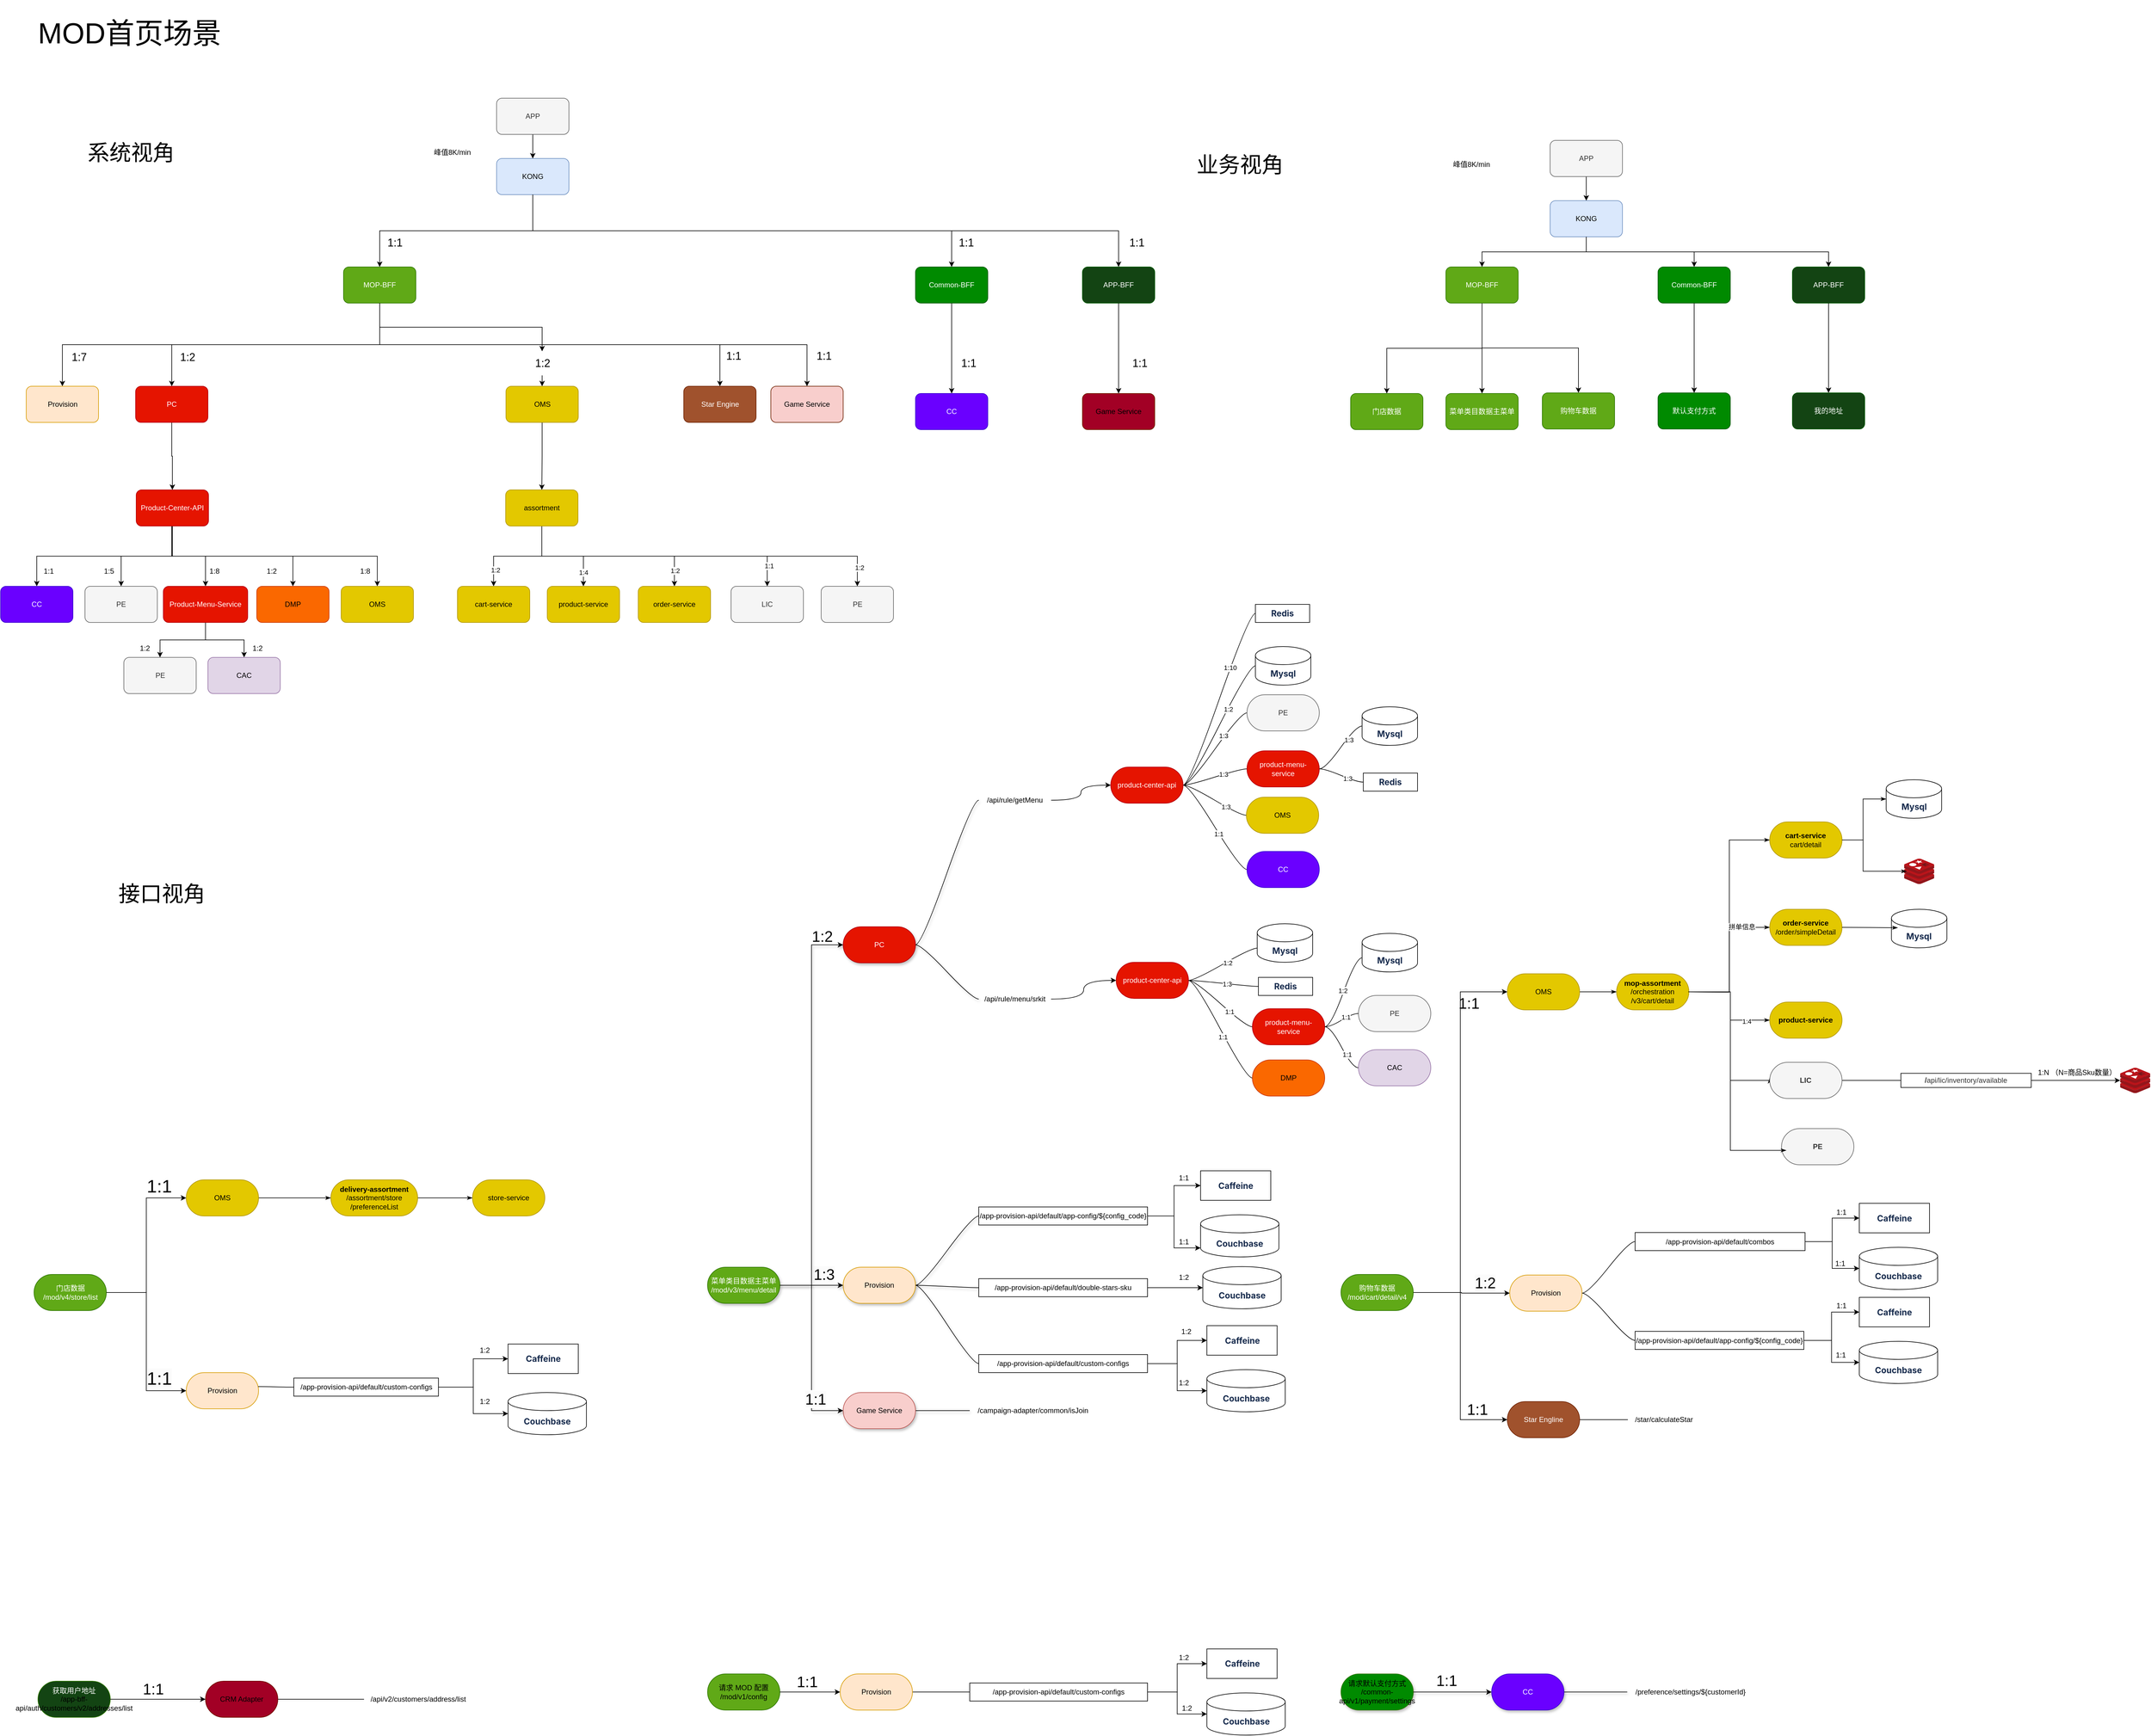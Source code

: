 <mxfile version="24.7.6">
  <diagram name="第 1 页" id="Q5z5r6t-nIowfkE742d3">
    <mxGraphModel dx="2261" dy="-447" grid="1" gridSize="10" guides="1" tooltips="1" connect="1" arrows="1" fold="1" page="1" pageScale="1" pageWidth="827" pageHeight="1169" math="0" shadow="0">
      <root>
        <mxCell id="0" />
        <mxCell id="1" parent="0" />
        <mxCell id="zqPxDyjhuks0Axc2uc-e-1" value="&lt;font style=&quot;font-size: 48px;&quot;&gt;MOD首页场景&lt;/font&gt;" style="text;strokeColor=none;fillColor=none;align=left;verticalAlign=middle;spacingLeft=4;spacingRight=4;overflow=hidden;points=[[0,0.5],[1,0.5]];portConstraint=eastwest;rotatable=0;whiteSpace=wrap;html=1;" parent="1" vertex="1">
          <mxGeometry x="-767.5" y="1277" width="345" height="110" as="geometry" />
        </mxCell>
        <mxCell id="zqPxDyjhuks0Axc2uc-e-2" value="&lt;font style=&quot;font-size: 36px;&quot;&gt;业务视角&lt;/font&gt;" style="text;html=1;align=center;verticalAlign=middle;resizable=0;points=[];autosize=1;strokeColor=none;fillColor=none;" parent="1" vertex="1">
          <mxGeometry x="1148" y="1520" width="170" height="60" as="geometry" />
        </mxCell>
        <mxCell id="zqPxDyjhuks0Axc2uc-e-3" style="edgeStyle=orthogonalEdgeStyle;rounded=0;orthogonalLoop=1;jettySize=auto;html=1;exitX=0.5;exitY=1;exitDx=0;exitDy=0;" parent="1" source="zqPxDyjhuks0Axc2uc-e-8" target="zqPxDyjhuks0Axc2uc-e-55" edge="1">
          <mxGeometry relative="1" as="geometry" />
        </mxCell>
        <mxCell id="zqPxDyjhuks0Axc2uc-e-6" style="edgeStyle=orthogonalEdgeStyle;rounded=0;orthogonalLoop=1;jettySize=auto;html=1;exitX=0.5;exitY=1;exitDx=0;exitDy=0;" parent="1" source="zqPxDyjhuks0Axc2uc-e-8" target="zqPxDyjhuks0Axc2uc-e-16" edge="1">
          <mxGeometry relative="1" as="geometry" />
        </mxCell>
        <mxCell id="zqPxDyjhuks0Axc2uc-e-7" style="edgeStyle=orthogonalEdgeStyle;rounded=0;orthogonalLoop=1;jettySize=auto;html=1;exitX=0.5;exitY=1;exitDx=0;exitDy=0;entryX=0.5;entryY=0;entryDx=0;entryDy=0;" parent="1" source="zqPxDyjhuks0Axc2uc-e-8" target="zqPxDyjhuks0Axc2uc-e-15" edge="1">
          <mxGeometry relative="1" as="geometry" />
        </mxCell>
        <mxCell id="zqPxDyjhuks0Axc2uc-e-8" value="MOP&lt;span style=&quot;background-color: initial;&quot;&gt;-BFF&lt;/span&gt;" style="rounded=1;whiteSpace=wrap;html=1;fillColor=#60a917;strokeColor=#2D7600;fontColor=#ffffff;" parent="1" vertex="1">
          <mxGeometry x="1575" y="1720" width="120" height="60" as="geometry" />
        </mxCell>
        <mxCell id="zqPxDyjhuks0Axc2uc-e-9" style="edgeStyle=orthogonalEdgeStyle;rounded=0;orthogonalLoop=1;jettySize=auto;html=1;exitX=0.5;exitY=1;exitDx=0;exitDy=0;" parent="1" source="zqPxDyjhuks0Axc2uc-e-11" target="zqPxDyjhuks0Axc2uc-e-21" edge="1">
          <mxGeometry relative="1" as="geometry" />
        </mxCell>
        <mxCell id="zqPxDyjhuks0Axc2uc-e-10" style="edgeStyle=orthogonalEdgeStyle;rounded=0;orthogonalLoop=1;jettySize=auto;html=1;exitX=0.5;exitY=1;exitDx=0;exitDy=0;entryX=0.5;entryY=0;entryDx=0;entryDy=0;" parent="1" source="zqPxDyjhuks0Axc2uc-e-11" target="zqPxDyjhuks0Axc2uc-e-8" edge="1">
          <mxGeometry relative="1" as="geometry" />
        </mxCell>
        <mxCell id="zqPxDyjhuks0Axc2uc-e-11" value="KONG" style="rounded=1;whiteSpace=wrap;html=1;fillColor=#dae8fc;strokeColor=#6c8ebf;" parent="1" vertex="1">
          <mxGeometry x="1748" y="1610" width="120" height="60" as="geometry" />
        </mxCell>
        <mxCell id="zqPxDyjhuks0Axc2uc-e-12" value="" style="edgeStyle=orthogonalEdgeStyle;rounded=0;orthogonalLoop=1;jettySize=auto;html=1;" parent="1" source="zqPxDyjhuks0Axc2uc-e-13" target="zqPxDyjhuks0Axc2uc-e-11" edge="1">
          <mxGeometry relative="1" as="geometry" />
        </mxCell>
        <mxCell id="zqPxDyjhuks0Axc2uc-e-13" value="APP" style="rounded=1;whiteSpace=wrap;html=1;fillColor=#f5f5f5;strokeColor=#666666;fontColor=#333333;" parent="1" vertex="1">
          <mxGeometry x="1748" y="1510" width="120" height="60" as="geometry" />
        </mxCell>
        <mxCell id="zqPxDyjhuks0Axc2uc-e-15" value="门店数据" style="rounded=1;whiteSpace=wrap;html=1;fillColor=#60a917;strokeColor=#2D7600;fontColor=#ffffff;" parent="1" vertex="1">
          <mxGeometry x="1417" y="1930" width="120" height="60" as="geometry" />
        </mxCell>
        <mxCell id="zqPxDyjhuks0Axc2uc-e-16" value="菜单类目数据主菜单" style="rounded=1;whiteSpace=wrap;html=1;fillColor=#60a917;strokeColor=#2D7600;fontColor=#ffffff;" parent="1" vertex="1">
          <mxGeometry x="1575" y="1930" width="120" height="60" as="geometry" />
        </mxCell>
        <mxCell id="zqPxDyjhuks0Axc2uc-e-19" value="默认支付方式" style="rounded=1;whiteSpace=wrap;html=1;fillColor=#008a00;strokeColor=#005700;fontColor=#ffffff;" parent="1" vertex="1">
          <mxGeometry x="1927" y="1929" width="120" height="60" as="geometry" />
        </mxCell>
        <mxCell id="zqPxDyjhuks0Axc2uc-e-20" style="edgeStyle=orthogonalEdgeStyle;rounded=0;orthogonalLoop=1;jettySize=auto;html=1;exitX=0.5;exitY=1;exitDx=0;exitDy=0;entryX=0.5;entryY=0;entryDx=0;entryDy=0;" parent="1" source="zqPxDyjhuks0Axc2uc-e-21" target="zqPxDyjhuks0Axc2uc-e-19" edge="1">
          <mxGeometry relative="1" as="geometry" />
        </mxCell>
        <mxCell id="zqPxDyjhuks0Axc2uc-e-21" value="Common-BFF" style="rounded=1;whiteSpace=wrap;html=1;fillColor=#008a00;strokeColor=#005700;fontColor=#ffffff;" parent="1" vertex="1">
          <mxGeometry x="1927" y="1720" width="120" height="60" as="geometry" />
        </mxCell>
        <mxCell id="zqPxDyjhuks0Axc2uc-e-55" value="购物车数据" style="rounded=1;whiteSpace=wrap;html=1;fillColor=#60a917;strokeColor=#2D7600;fontColor=#ffffff;" parent="1" vertex="1">
          <mxGeometry x="1735" y="1929" width="120" height="60" as="geometry" />
        </mxCell>
        <mxCell id="zqPxDyjhuks0Axc2uc-e-71" value="&lt;font style=&quot;font-size: 36px;&quot;&gt;系统视角&lt;/font&gt;" style="text;html=1;align=center;verticalAlign=middle;resizable=0;points=[];autosize=1;strokeColor=none;fillColor=none;" parent="1" vertex="1">
          <mxGeometry x="-692" y="1500" width="170" height="60" as="geometry" />
        </mxCell>
        <mxCell id="zqPxDyjhuks0Axc2uc-e-73" style="edgeStyle=orthogonalEdgeStyle;rounded=0;orthogonalLoop=1;jettySize=auto;html=1;exitX=0.5;exitY=1;exitDx=0;exitDy=0;entryX=0.5;entryY=0;entryDx=0;entryDy=0;" parent="1" source="zqPxDyjhuks0Axc2uc-e-80" target="zqPxDyjhuks0Axc2uc-e-93" edge="1">
          <mxGeometry relative="1" as="geometry" />
        </mxCell>
        <mxCell id="zqPxDyjhuks0Axc2uc-e-77" style="edgeStyle=orthogonalEdgeStyle;rounded=0;orthogonalLoop=1;jettySize=auto;html=1;exitX=0.5;exitY=1;exitDx=0;exitDy=0;entryX=0.5;entryY=0;entryDx=0;entryDy=0;" parent="1" source="zqPxDyjhuks0Axc2uc-e-80" target="zqPxDyjhuks0Axc2uc-e-95" edge="1">
          <mxGeometry relative="1" as="geometry" />
        </mxCell>
        <mxCell id="zqPxDyjhuks0Axc2uc-e-78" style="edgeStyle=orthogonalEdgeStyle;rounded=0;orthogonalLoop=1;jettySize=auto;html=1;exitX=0.5;exitY=1;exitDx=0;exitDy=0;entryX=0.5;entryY=0;entryDx=0;entryDy=0;" parent="1" source="zqPxDyjhuks0Axc2uc-e-104" target="zqPxDyjhuks0Axc2uc-e-96" edge="1">
          <mxGeometry relative="1" as="geometry" />
        </mxCell>
        <mxCell id="zqPxDyjhuks0Axc2uc-e-79" style="edgeStyle=orthogonalEdgeStyle;rounded=0;orthogonalLoop=1;jettySize=auto;html=1;exitX=0.5;exitY=1;exitDx=0;exitDy=0;" parent="1" source="zqPxDyjhuks0Axc2uc-e-80" target="zqPxDyjhuks0Axc2uc-e-97" edge="1">
          <mxGeometry relative="1" as="geometry" />
        </mxCell>
        <mxCell id="zqPxDyjhuks0Axc2uc-e-80" value="MOP&lt;span style=&quot;background-color: initial;&quot;&gt;-BFF&lt;/span&gt;" style="rounded=1;whiteSpace=wrap;html=1;fillColor=#60a917;strokeColor=#2D7600;fontColor=#ffffff;" parent="1" vertex="1">
          <mxGeometry x="-254" y="1720" width="120" height="60" as="geometry" />
        </mxCell>
        <mxCell id="zqPxDyjhuks0Axc2uc-e-81" style="edgeStyle=orthogonalEdgeStyle;rounded=0;orthogonalLoop=1;jettySize=auto;html=1;exitX=0.5;exitY=1;exitDx=0;exitDy=0;" parent="1" source="zqPxDyjhuks0Axc2uc-e-83" target="zqPxDyjhuks0Axc2uc-e-88" edge="1">
          <mxGeometry relative="1" as="geometry" />
        </mxCell>
        <mxCell id="zqPxDyjhuks0Axc2uc-e-82" style="edgeStyle=orthogonalEdgeStyle;rounded=0;orthogonalLoop=1;jettySize=auto;html=1;exitX=0.5;exitY=1;exitDx=0;exitDy=0;entryX=0.5;entryY=0;entryDx=0;entryDy=0;" parent="1" source="zqPxDyjhuks0Axc2uc-e-83" target="zqPxDyjhuks0Axc2uc-e-80" edge="1">
          <mxGeometry relative="1" as="geometry" />
        </mxCell>
        <mxCell id="zqPxDyjhuks0Axc2uc-e-83" value="KONG" style="rounded=1;whiteSpace=wrap;html=1;fillColor=#dae8fc;strokeColor=#6c8ebf;" parent="1" vertex="1">
          <mxGeometry y="1540" width="120" height="60" as="geometry" />
        </mxCell>
        <mxCell id="zqPxDyjhuks0Axc2uc-e-84" value="" style="edgeStyle=orthogonalEdgeStyle;rounded=0;orthogonalLoop=1;jettySize=auto;html=1;" parent="1" source="zqPxDyjhuks0Axc2uc-e-85" target="zqPxDyjhuks0Axc2uc-e-83" edge="1">
          <mxGeometry relative="1" as="geometry" />
        </mxCell>
        <mxCell id="zqPxDyjhuks0Axc2uc-e-85" value="APP" style="rounded=1;whiteSpace=wrap;html=1;fillColor=#f5f5f5;strokeColor=#666666;fontColor=#333333;" parent="1" vertex="1">
          <mxGeometry y="1440" width="120" height="60" as="geometry" />
        </mxCell>
        <mxCell id="zqPxDyjhuks0Axc2uc-e-86" value="峰值8K/min" style="text;strokeColor=none;fillColor=none;align=left;verticalAlign=middle;spacingLeft=4;spacingRight=4;overflow=hidden;points=[[0,0.5],[1,0.5]];portConstraint=eastwest;rotatable=0;whiteSpace=wrap;html=1;" parent="1" vertex="1">
          <mxGeometry x="-110.5" y="1515" width="80" height="30" as="geometry" />
        </mxCell>
        <mxCell id="zqPxDyjhuks0Axc2uc-e-87" style="edgeStyle=orthogonalEdgeStyle;rounded=0;orthogonalLoop=1;jettySize=auto;html=1;exitX=0.5;exitY=1;exitDx=0;exitDy=0;entryX=0.5;entryY=0;entryDx=0;entryDy=0;" parent="1" source="zqPxDyjhuks0Axc2uc-e-88" target="J9MeXri5vQuQtAhNNJaB-28" edge="1">
          <mxGeometry relative="1" as="geometry">
            <mxPoint x="674.5" y="1930" as="targetPoint" />
          </mxGeometry>
        </mxCell>
        <mxCell id="zqPxDyjhuks0Axc2uc-e-88" value="Common-BFF" style="rounded=1;whiteSpace=wrap;html=1;fillColor=#008a00;strokeColor=#005700;fontColor=#ffffff;" parent="1" vertex="1">
          <mxGeometry x="695" y="1720" width="120" height="60" as="geometry" />
        </mxCell>
        <mxCell id="zqPxDyjhuks0Axc2uc-e-93" value="Provision" style="rounded=1;whiteSpace=wrap;html=1;fillColor=#ffe6cc;strokeColor=#d79b00;" parent="1" vertex="1">
          <mxGeometry x="-780.5" y="1918" width="120" height="60" as="geometry" />
        </mxCell>
        <mxCell id="pQDTlVkZ2vLDb4cZTdvQ-23" style="edgeStyle=orthogonalEdgeStyle;rounded=0;orthogonalLoop=1;jettySize=auto;html=1;entryX=0.5;entryY=0;entryDx=0;entryDy=0;" parent="1" source="zqPxDyjhuks0Axc2uc-e-95" target="pQDTlVkZ2vLDb4cZTdvQ-6" edge="1">
          <mxGeometry relative="1" as="geometry" />
        </mxCell>
        <mxCell id="zqPxDyjhuks0Axc2uc-e-95" value="PC" style="rounded=1;whiteSpace=wrap;html=1;fillColor=#e51400;strokeColor=#B20000;fontColor=#ffffff;" parent="1" vertex="1">
          <mxGeometry x="-599" y="1918" width="120" height="60" as="geometry" />
        </mxCell>
        <mxCell id="HgOtuxTXTrAQOpQX5z8--46" style="edgeStyle=orthogonalEdgeStyle;rounded=0;orthogonalLoop=1;jettySize=auto;html=1;entryX=0.5;entryY=0;entryDx=0;entryDy=0;" parent="1" source="zqPxDyjhuks0Axc2uc-e-96" target="HgOtuxTXTrAQOpQX5z8--40" edge="1">
          <mxGeometry relative="1" as="geometry" />
        </mxCell>
        <mxCell id="zqPxDyjhuks0Axc2uc-e-96" value="OMS" style="rounded=1;whiteSpace=wrap;html=1;fillColor=#e3c800;strokeColor=#B09500;fontColor=#000000;" parent="1" vertex="1">
          <mxGeometry x="15.5" y="1918" width="120" height="60" as="geometry" />
        </mxCell>
        <mxCell id="zqPxDyjhuks0Axc2uc-e-97" value="Star Engine" style="rounded=1;whiteSpace=wrap;html=1;fillColor=#a0522d;strokeColor=#6D1F00;fontColor=#ffffff;" parent="1" vertex="1">
          <mxGeometry x="310.5" y="1918" width="120" height="60" as="geometry" />
        </mxCell>
        <mxCell id="zqPxDyjhuks0Axc2uc-e-102" value="&lt;font style=&quot;font-size: 18px;&quot;&gt;1:7&lt;/font&gt;" style="text;html=1;align=center;verticalAlign=middle;resizable=0;points=[];autosize=1;strokeColor=none;fillColor=none;" parent="1" vertex="1">
          <mxGeometry x="-718" y="1850" width="50" height="40" as="geometry" />
        </mxCell>
        <mxCell id="zqPxDyjhuks0Axc2uc-e-103" value="&lt;font style=&quot;font-size: 18px;&quot;&gt;1:2&lt;/font&gt;" style="text;html=1;align=center;verticalAlign=middle;resizable=0;points=[];autosize=1;strokeColor=none;fillColor=none;" parent="1" vertex="1">
          <mxGeometry x="-538" y="1850" width="50" height="40" as="geometry" />
        </mxCell>
        <mxCell id="zqPxDyjhuks0Axc2uc-e-105" value="&lt;font style=&quot;font-size: 18px;&quot;&gt;1:1&lt;/font&gt;" style="text;html=1;align=center;verticalAlign=middle;resizable=0;points=[];autosize=1;strokeColor=none;fillColor=none;" parent="1" vertex="1">
          <mxGeometry x="368" y="1848" width="50" height="40" as="geometry" />
        </mxCell>
        <mxCell id="zqPxDyjhuks0Axc2uc-e-106" value="&lt;font style=&quot;font-size: 18px;&quot;&gt;1:1&lt;/font&gt;" style="text;html=1;align=center;verticalAlign=middle;resizable=0;points=[];autosize=1;strokeColor=none;fillColor=none;" parent="1" vertex="1">
          <mxGeometry x="758" y="1860" width="50" height="40" as="geometry" />
        </mxCell>
        <mxCell id="zqPxDyjhuks0Axc2uc-e-107" value="&lt;font style=&quot;font-size: 36px;&quot;&gt;接口视角&lt;/font&gt;" style="text;html=1;align=center;verticalAlign=middle;resizable=0;points=[];autosize=1;strokeColor=none;fillColor=none;" parent="1" vertex="1">
          <mxGeometry x="-641" y="2730" width="170" height="60" as="geometry" />
        </mxCell>
        <mxCell id="0m1JnloAispsMIojD9PW-1" value="&lt;font style=&quot;font-size: 18px;&quot;&gt;1:1&lt;/font&gt;" style="text;html=1;align=center;verticalAlign=middle;resizable=0;points=[];autosize=1;strokeColor=none;fillColor=none;" parent="1" vertex="1">
          <mxGeometry x="-194" y="1660" width="50" height="40" as="geometry" />
        </mxCell>
        <mxCell id="0m1JnloAispsMIojD9PW-2" value="&lt;font style=&quot;font-size: 18px;&quot;&gt;1:1&lt;/font&gt;" style="text;html=1;align=center;verticalAlign=middle;resizable=0;points=[];autosize=1;strokeColor=none;fillColor=none;" parent="1" vertex="1">
          <mxGeometry x="754" y="1660" width="50" height="40" as="geometry" />
        </mxCell>
        <mxCell id="RRxXi1wo7y_AlvlHw12m-1" value="峰值8K/min" style="text;strokeColor=none;fillColor=none;align=left;verticalAlign=middle;spacingLeft=4;spacingRight=4;overflow=hidden;points=[[0,0.5],[1,0.5]];portConstraint=eastwest;rotatable=0;whiteSpace=wrap;html=1;" parent="1" vertex="1">
          <mxGeometry x="1581" y="1535" width="80" height="30" as="geometry" />
        </mxCell>
        <mxCell id="OONytPEMxXRGxY52DsGb-1" value="门店数据&lt;div&gt;/mod/v4/store/list&lt;/div&gt;" style="whiteSpace=wrap;html=1;rounded=1;arcSize=50;align=center;verticalAlign=middle;strokeWidth=1;autosize=0;spacing=4;treeFolding=1;treeMoving=1;newEdgeStyle={&quot;edgeStyle&quot;:&quot;entityRelationEdgeStyle&quot;,&quot;startArrow&quot;:&quot;none&quot;,&quot;endArrow&quot;:&quot;none&quot;,&quot;segment&quot;:10,&quot;curved&quot;:1,&quot;sourcePerimeterSpacing&quot;:0,&quot;targetPerimeterSpacing&quot;:0};strokeColor=#2D7600;fontFamily=Helvetica;fontSize=12;fontColor=#ffffff;fillColor=#60a917;resizable=1;" parent="1" vertex="1">
          <mxGeometry x="-767.5" y="3392" width="120" height="60" as="geometry" />
        </mxCell>
        <mxCell id="OONytPEMxXRGxY52DsGb-12" value="Provision" style="whiteSpace=wrap;html=1;rounded=1;arcSize=50;align=center;verticalAlign=middle;strokeWidth=1;autosize=0;spacing=4;treeFolding=1;treeMoving=1;newEdgeStyle={&quot;edgeStyle&quot;:&quot;entityRelationEdgeStyle&quot;,&quot;startArrow&quot;:&quot;none&quot;,&quot;endArrow&quot;:&quot;none&quot;,&quot;segment&quot;:10,&quot;curved&quot;:1,&quot;sourcePerimeterSpacing&quot;:0,&quot;targetPerimeterSpacing&quot;:0};strokeColor=#d79b00;fontFamily=Helvetica;fontSize=12;fontColor=default;fillColor=#ffe6cc;resizable=1;" parent="1" vertex="1">
          <mxGeometry x="-515" y="3555" width="120" height="60" as="geometry" />
        </mxCell>
        <mxCell id="OONytPEMxXRGxY52DsGb-28" value="" style="edgeStyle=entityRelationEdgeStyle;rounded=0;orthogonalLoop=1;jettySize=auto;html=1;startArrow=none;endArrow=none;segment=10;curved=1;sourcePerimeterSpacing=0;targetPerimeterSpacing=0;fontFamily=Helvetica;fontSize=12;fontColor=default;entryX=0;entryY=0.5;entryDx=0;entryDy=0;exitX=0.995;exitY=0.386;exitDx=0;exitDy=0;exitPerimeter=0;" parent="1" source="OONytPEMxXRGxY52DsGb-12" target="aGhoT53BZnZ24auxcAZ5-1" edge="1">
          <mxGeometry relative="1" as="geometry">
            <mxPoint x="-385" y="3595" as="sourcePoint" />
            <mxPoint x="-330" y="3620" as="targetPoint" />
            <Array as="points">
              <mxPoint x="-395" y="3575" />
              <mxPoint x="-340" y="3555" />
            </Array>
          </mxGeometry>
        </mxCell>
        <mxCell id="OONytPEMxXRGxY52DsGb-32" style="edgeStyle=orthogonalEdgeStyle;rounded=0;orthogonalLoop=1;jettySize=auto;html=1;entryX=0;entryY=0.5;entryDx=0;entryDy=0;exitX=1;exitY=0.5;exitDx=0;exitDy=0;" parent="1" source="OONytPEMxXRGxY52DsGb-1" target="J9MeXri5vQuQtAhNNJaB-18" edge="1">
          <mxGeometry relative="1" as="geometry">
            <mxPoint x="-627.5" y="3442" as="sourcePoint" />
            <mxPoint x="-515.5" y="3532" as="targetPoint" />
          </mxGeometry>
        </mxCell>
        <mxCell id="OONytPEMxXRGxY52DsGb-161" value="&lt;font color=&quot;#000000&quot; style=&quot;font-size: 30px;&quot;&gt;1:1&lt;/font&gt;" style="edgeLabel;html=1;align=center;verticalAlign=middle;resizable=0;points=[];rounded=1;strokeColor=#005700;fontFamily=Helvetica;fontSize=12;fontColor=#ffffff;labelBackgroundColor=none;fillColor=#008a00;gradientColor=none;" parent="OONytPEMxXRGxY52DsGb-32" vertex="1" connectable="0">
          <mxGeometry x="0.688" y="4" relative="1" as="geometry">
            <mxPoint y="-16" as="offset" />
          </mxGeometry>
        </mxCell>
        <mxCell id="OONytPEMxXRGxY52DsGb-162" value="" style="edgeLabel;html=1;align=center;verticalAlign=middle;resizable=0;points=[];rounded=1;strokeColor=#005700;fontFamily=Helvetica;fontSize=12;fontColor=#ffffff;labelBackgroundColor=none;fillColor=#008a00;gradientColor=none;" parent="OONytPEMxXRGxY52DsGb-32" vertex="1" connectable="0">
          <mxGeometry x="0.688" y="4" relative="1" as="geometry">
            <mxPoint x="6" y="97" as="offset" />
          </mxGeometry>
        </mxCell>
        <mxCell id="OONytPEMxXRGxY52DsGb-33" style="edgeStyle=orthogonalEdgeStyle;rounded=0;orthogonalLoop=1;jettySize=auto;html=1;entryX=0;entryY=0.5;entryDx=0;entryDy=0;exitX=1;exitY=0.5;exitDx=0;exitDy=0;" parent="1" source="OONytPEMxXRGxY52DsGb-1" target="OONytPEMxXRGxY52DsGb-12" edge="1">
          <mxGeometry relative="1" as="geometry">
            <mxPoint x="-617.5" y="3452" as="sourcePoint" />
            <mxPoint x="-485.5" y="3342" as="targetPoint" />
          </mxGeometry>
        </mxCell>
        <mxCell id="J9MeXri5vQuQtAhNNJaB-22" value="&lt;span style=&quot;font-size: 30px; background-color: rgb(251, 251, 251);&quot;&gt;1:1&lt;/span&gt;" style="edgeLabel;html=1;align=center;verticalAlign=middle;resizable=0;points=[];" parent="OONytPEMxXRGxY52DsGb-33" vertex="1" connectable="0">
          <mxGeometry x="0.574" y="-3" relative="1" as="geometry">
            <mxPoint x="18" y="-24" as="offset" />
          </mxGeometry>
        </mxCell>
        <mxCell id="OONytPEMxXRGxY52DsGb-61" value="" style="edgeStyle=entityRelationEdgeStyle;rounded=0;orthogonalLoop=1;jettySize=auto;html=1;startArrow=none;endArrow=none;segment=10;curved=1;sourcePerimeterSpacing=0;targetPerimeterSpacing=0;fontFamily=Helvetica;fontSize=12;fontColor=default;shadow=1;" parent="1" source="OONytPEMxXRGxY52DsGb-34" target="OONytPEMxXRGxY52DsGb-44" edge="1">
          <mxGeometry relative="1" as="geometry" />
        </mxCell>
        <mxCell id="OONytPEMxXRGxY52DsGb-34" value="PC" style="whiteSpace=wrap;html=1;rounded=1;arcSize=50;align=center;verticalAlign=middle;strokeWidth=1;autosize=0;spacing=4;treeFolding=1;treeMoving=1;newEdgeStyle={&quot;edgeStyle&quot;:&quot;entityRelationEdgeStyle&quot;,&quot;startArrow&quot;:&quot;none&quot;,&quot;endArrow&quot;:&quot;none&quot;,&quot;segment&quot;:10,&quot;curved&quot;:1,&quot;sourcePerimeterSpacing&quot;:0,&quot;targetPerimeterSpacing&quot;:0};strokeColor=#B20000;fontFamily=Helvetica;fontSize=12;fontColor=#ffffff;fillColor=#e51400;shadow=1;" parent="1" vertex="1">
          <mxGeometry x="575" y="2815" width="120" height="60" as="geometry" />
        </mxCell>
        <mxCell id="OONytPEMxXRGxY52DsGb-57" value="" style="edgeStyle=entityRelationEdgeStyle;rounded=0;orthogonalLoop=1;jettySize=auto;html=1;startArrow=none;endArrow=none;segment=10;curved=1;sourcePerimeterSpacing=0;targetPerimeterSpacing=0;fontFamily=Helvetica;fontSize=12;fontColor=default;shadow=1;" parent="1" source="OONytPEMxXRGxY52DsGb-38" target="aGhoT53BZnZ24auxcAZ5-12" edge="1">
          <mxGeometry relative="1" as="geometry">
            <mxPoint x="900" y="3411" as="targetPoint" />
          </mxGeometry>
        </mxCell>
        <mxCell id="OONytPEMxXRGxY52DsGb-38" value="Provision" style="whiteSpace=wrap;html=1;rounded=1;arcSize=50;align=center;verticalAlign=middle;strokeWidth=1;autosize=0;spacing=4;treeFolding=1;treeMoving=1;newEdgeStyle={&quot;edgeStyle&quot;:&quot;entityRelationEdgeStyle&quot;,&quot;startArrow&quot;:&quot;none&quot;,&quot;endArrow&quot;:&quot;none&quot;,&quot;segment&quot;:10,&quot;curved&quot;:1,&quot;sourcePerimeterSpacing&quot;:0,&quot;targetPerimeterSpacing&quot;:0};strokeColor=#d79b00;fontFamily=Helvetica;fontSize=12;fontColor=default;fillColor=#ffe6cc;shadow=1;" parent="1" vertex="1">
          <mxGeometry x="575" y="3380" width="120" height="60" as="geometry" />
        </mxCell>
        <mxCell id="OONytPEMxXRGxY52DsGb-39" value="菜单类目数据主菜单&lt;div&gt;/mod/v3/menu/detail&lt;br&gt;&lt;/div&gt;" style="whiteSpace=wrap;html=1;rounded=1;arcSize=50;align=center;verticalAlign=middle;strokeWidth=1;autosize=0;spacing=4;treeFolding=1;treeMoving=1;newEdgeStyle={&quot;edgeStyle&quot;:&quot;entityRelationEdgeStyle&quot;,&quot;startArrow&quot;:&quot;none&quot;,&quot;endArrow&quot;:&quot;none&quot;,&quot;segment&quot;:10,&quot;curved&quot;:1,&quot;sourcePerimeterSpacing&quot;:0,&quot;targetPerimeterSpacing&quot;:0};strokeColor=#2D7600;fontFamily=Helvetica;fontSize=12;fontColor=#ffffff;fillColor=#60a917;shadow=1;" parent="1" vertex="1">
          <mxGeometry x="350" y="3380" width="120" height="60" as="geometry" />
        </mxCell>
        <mxCell id="OONytPEMxXRGxY52DsGb-56" value="" style="edgeStyle=entityRelationEdgeStyle;rounded=0;orthogonalLoop=1;jettySize=auto;html=1;startArrow=none;endArrow=none;segment=10;curved=1;sourcePerimeterSpacing=0;targetPerimeterSpacing=0;fontFamily=Helvetica;fontSize=12;fontColor=default;shadow=1;" parent="1" source="OONytPEMxXRGxY52DsGb-40" target="OONytPEMxXRGxY52DsGb-49" edge="1">
          <mxGeometry relative="1" as="geometry" />
        </mxCell>
        <mxCell id="OONytPEMxXRGxY52DsGb-40" value="Game Service" style="whiteSpace=wrap;html=1;rounded=1;arcSize=50;align=center;verticalAlign=middle;strokeWidth=1;autosize=0;spacing=4;treeFolding=1;treeMoving=1;newEdgeStyle={&quot;edgeStyle&quot;:&quot;entityRelationEdgeStyle&quot;,&quot;startArrow&quot;:&quot;none&quot;,&quot;endArrow&quot;:&quot;none&quot;,&quot;segment&quot;:10,&quot;curved&quot;:1,&quot;sourcePerimeterSpacing&quot;:0,&quot;targetPerimeterSpacing&quot;:0};strokeColor=#b85450;fontFamily=Helvetica;fontSize=12;fillColor=#f8cecc;shadow=1;" parent="1" vertex="1">
          <mxGeometry x="575" y="3588" width="120" height="60" as="geometry" />
        </mxCell>
        <mxCell id="pQDTlVkZ2vLDb4cZTdvQ-49" style="edgeStyle=orthogonalEdgeStyle;rounded=0;orthogonalLoop=1;jettySize=auto;html=1;entryX=0;entryY=0.5;entryDx=0;entryDy=0;curved=1;" parent="1" source="OONytPEMxXRGxY52DsGb-42" target="pQDTlVkZ2vLDb4cZTdvQ-36" edge="1">
          <mxGeometry relative="1" as="geometry" />
        </mxCell>
        <mxCell id="OONytPEMxXRGxY52DsGb-42" value="&lt;div&gt;/api/rule/getMenu&lt;br&gt;&lt;/div&gt;" style="text;html=1;align=center;verticalAlign=middle;whiteSpace=wrap;rounded=0;fontFamily=Helvetica;fontSize=12;fontColor=default;autosize=1;shadow=1;" parent="1" vertex="1">
          <mxGeometry x="800" y="2590" width="120" height="30" as="geometry" />
        </mxCell>
        <mxCell id="pQDTlVkZ2vLDb4cZTdvQ-72" style="edgeStyle=orthogonalEdgeStyle;rounded=0;orthogonalLoop=1;jettySize=auto;html=1;entryX=0;entryY=0.5;entryDx=0;entryDy=0;curved=1;" parent="1" source="OONytPEMxXRGxY52DsGb-44" target="pQDTlVkZ2vLDb4cZTdvQ-56" edge="1">
          <mxGeometry relative="1" as="geometry" />
        </mxCell>
        <mxCell id="OONytPEMxXRGxY52DsGb-44" value="&lt;div&gt;/api/rule/menu/srkit&lt;br&gt;&lt;/div&gt;" style="text;html=1;align=center;verticalAlign=middle;whiteSpace=wrap;rounded=0;fontFamily=Helvetica;fontSize=12;fontColor=default;autosize=1;shadow=1;" parent="1" vertex="1">
          <mxGeometry x="800" y="2920" width="120" height="30" as="geometry" />
        </mxCell>
        <mxCell id="OONytPEMxXRGxY52DsGb-49" value="&lt;div&gt;/campaign-adapter/common/isJoin&lt;br&gt;&lt;/div&gt;" style="text;html=1;align=center;verticalAlign=middle;whiteSpace=wrap;rounded=0;fontFamily=Helvetica;fontSize=12;fontColor=default;autosize=1;shadow=1;" parent="1" vertex="1">
          <mxGeometry x="785" y="3603" width="210" height="30" as="geometry" />
        </mxCell>
        <mxCell id="OONytPEMxXRGxY52DsGb-51" style="edgeStyle=orthogonalEdgeStyle;rounded=0;orthogonalLoop=1;jettySize=auto;html=1;exitX=1;exitY=0.5;exitDx=0;exitDy=0;entryX=0;entryY=0.5;entryDx=0;entryDy=0;shadow=1;" parent="1" source="OONytPEMxXRGxY52DsGb-39" target="OONytPEMxXRGxY52DsGb-38" edge="1">
          <mxGeometry relative="1" as="geometry">
            <mxPoint x="595" y="3380" as="sourcePoint" />
            <mxPoint x="455" y="3470" as="targetPoint" />
          </mxGeometry>
        </mxCell>
        <mxCell id="J9MeXri5vQuQtAhNNJaB-20" value="&lt;span style=&quot;font-size: 25px; background-color: rgb(251, 251, 251);&quot;&gt;1:3&lt;/span&gt;" style="edgeLabel;html=1;align=center;verticalAlign=middle;resizable=0;points=[];shadow=1;" parent="OONytPEMxXRGxY52DsGb-51" vertex="1" connectable="0">
          <mxGeometry x="0.376" y="2" relative="1" as="geometry">
            <mxPoint x="1" y="-17" as="offset" />
          </mxGeometry>
        </mxCell>
        <mxCell id="OONytPEMxXRGxY52DsGb-52" style="edgeStyle=orthogonalEdgeStyle;rounded=0;orthogonalLoop=1;jettySize=auto;html=1;exitX=1;exitY=0.5;exitDx=0;exitDy=0;entryX=0;entryY=0.5;entryDx=0;entryDy=0;shadow=1;" parent="1" source="OONytPEMxXRGxY52DsGb-39" target="OONytPEMxXRGxY52DsGb-34" edge="1">
          <mxGeometry relative="1" as="geometry">
            <mxPoint x="480" y="3420" as="sourcePoint" />
            <mxPoint x="585" y="3420" as="targetPoint" />
          </mxGeometry>
        </mxCell>
        <mxCell id="OONytPEMxXRGxY52DsGb-163" value="&lt;font color=&quot;#000000&quot; style=&quot;font-size: 25px;&quot;&gt;1:2&lt;/font&gt;" style="edgeLabel;html=1;align=center;verticalAlign=middle;resizable=0;points=[];rounded=1;strokeColor=#005700;fontFamily=Helvetica;fontSize=25;fontColor=#ffffff;labelBackgroundColor=none;fillColor=#008a00;gradientColor=none;shadow=1;" parent="OONytPEMxXRGxY52DsGb-52" vertex="1" connectable="0">
          <mxGeometry x="0.609" y="-3" relative="1" as="geometry">
            <mxPoint x="14" y="-94" as="offset" />
          </mxGeometry>
        </mxCell>
        <mxCell id="OONytPEMxXRGxY52DsGb-164" value="" style="edgeLabel;html=1;align=center;verticalAlign=middle;resizable=0;points=[];rounded=1;strokeColor=#005700;fontFamily=Helvetica;fontSize=25;fontColor=#ffffff;labelBackgroundColor=none;fillColor=#008a00;gradientColor=none;shadow=1;" parent="OONytPEMxXRGxY52DsGb-52" vertex="1" connectable="0">
          <mxGeometry x="0.609" y="-3" relative="1" as="geometry">
            <mxPoint x="5" y="80" as="offset" />
          </mxGeometry>
        </mxCell>
        <mxCell id="OONytPEMxXRGxY52DsGb-165" value="" style="edgeLabel;html=1;align=center;verticalAlign=middle;resizable=0;points=[];rounded=1;strokeColor=#005700;fontFamily=Helvetica;fontSize=25;fontColor=#ffffff;labelBackgroundColor=none;fillColor=#008a00;gradientColor=none;shadow=1;" parent="OONytPEMxXRGxY52DsGb-52" vertex="1" connectable="0">
          <mxGeometry x="0.609" y="-3" relative="1" as="geometry">
            <mxPoint x="5" y="180" as="offset" />
          </mxGeometry>
        </mxCell>
        <mxCell id="OONytPEMxXRGxY52DsGb-53" style="edgeStyle=orthogonalEdgeStyle;rounded=0;orthogonalLoop=1;jettySize=auto;html=1;exitX=1;exitY=0.5;exitDx=0;exitDy=0;entryX=0;entryY=0.5;entryDx=0;entryDy=0;shadow=1;" parent="1" source="OONytPEMxXRGxY52DsGb-39" target="OONytPEMxXRGxY52DsGb-40" edge="1">
          <mxGeometry relative="1" as="geometry">
            <mxPoint x="490" y="3430" as="sourcePoint" />
            <mxPoint x="595" y="3430" as="targetPoint" />
          </mxGeometry>
        </mxCell>
        <mxCell id="J9MeXri5vQuQtAhNNJaB-21" value="&lt;span style=&quot;font-size: 25px; background-color: rgb(251, 251, 251);&quot;&gt;1:1&lt;/span&gt;" style="edgeLabel;html=1;align=center;verticalAlign=middle;resizable=0;points=[];shadow=1;" parent="OONytPEMxXRGxY52DsGb-53" vertex="1" connectable="0">
          <mxGeometry x="0.703" y="5" relative="1" as="geometry">
            <mxPoint y="-15" as="offset" />
          </mxGeometry>
        </mxCell>
        <mxCell id="OONytPEMxXRGxY52DsGb-58" value="" style="edgeStyle=entityRelationEdgeStyle;rounded=0;orthogonalLoop=1;jettySize=auto;html=1;startArrow=none;endArrow=none;segment=10;curved=1;sourcePerimeterSpacing=0;targetPerimeterSpacing=0;fontFamily=Helvetica;fontSize=12;fontColor=default;entryX=0;entryY=0.5;entryDx=0;entryDy=0;exitX=1;exitY=0.5;exitDx=0;exitDy=0;shadow=1;" parent="1" source="OONytPEMxXRGxY52DsGb-38" target="aGhoT53BZnZ24auxcAZ5-15" edge="1">
          <mxGeometry relative="1" as="geometry">
            <mxPoint x="685" y="3435" as="sourcePoint" />
            <mxPoint x="895" y="3441" as="targetPoint" />
            <Array as="points">
              <mxPoint x="715" y="3408" />
            </Array>
          </mxGeometry>
        </mxCell>
        <mxCell id="OONytPEMxXRGxY52DsGb-59" value="" style="edgeStyle=entityRelationEdgeStyle;rounded=0;orthogonalLoop=1;jettySize=auto;html=1;startArrow=none;endArrow=none;segment=10;curved=1;sourcePerimeterSpacing=0;targetPerimeterSpacing=0;fontFamily=Helvetica;fontSize=12;fontColor=default;exitX=1;exitY=0.5;exitDx=0;exitDy=0;entryX=0;entryY=0.5;entryDx=0;entryDy=0;shadow=1;" parent="1" source="OONytPEMxXRGxY52DsGb-38" target="aGhoT53BZnZ24auxcAZ5-10" edge="1">
          <mxGeometry relative="1" as="geometry">
            <mxPoint x="695" y="3445" as="sourcePoint" />
            <mxPoint x="925" y="3378" as="targetPoint" />
            <Array as="points">
              <mxPoint x="705" y="3408" />
              <mxPoint x="695" y="3408" />
            </Array>
          </mxGeometry>
        </mxCell>
        <mxCell id="OONytPEMxXRGxY52DsGb-62" value="" style="edgeStyle=entityRelationEdgeStyle;rounded=0;orthogonalLoop=1;jettySize=auto;html=1;startArrow=none;endArrow=none;segment=10;curved=1;sourcePerimeterSpacing=0;targetPerimeterSpacing=0;fontFamily=Helvetica;fontSize=12;fontColor=default;entryX=0;entryY=0.5;entryDx=0;entryDy=0;exitX=1;exitY=0.5;exitDx=0;exitDy=0;shadow=1;" parent="1" source="OONytPEMxXRGxY52DsGb-34" target="OONytPEMxXRGxY52DsGb-42" edge="1">
          <mxGeometry relative="1" as="geometry">
            <mxPoint x="705" y="2855" as="sourcePoint" />
            <mxPoint x="798" y="2870" as="targetPoint" />
            <Array as="points">
              <mxPoint x="695" y="2833" />
            </Array>
          </mxGeometry>
        </mxCell>
        <mxCell id="OONytPEMxXRGxY52DsGb-63" value="&lt;div&gt;购物车数据&lt;/div&gt;&lt;div&gt;/mod/cart/detail/v4&lt;br&gt;&lt;/div&gt;" style="whiteSpace=wrap;html=1;rounded=1;arcSize=50;align=center;verticalAlign=middle;strokeWidth=1;autosize=0;spacing=4;treeFolding=1;treeMoving=1;newEdgeStyle={&quot;edgeStyle&quot;:&quot;entityRelationEdgeStyle&quot;,&quot;startArrow&quot;:&quot;none&quot;,&quot;endArrow&quot;:&quot;none&quot;,&quot;segment&quot;:10,&quot;curved&quot;:1,&quot;sourcePerimeterSpacing&quot;:0,&quot;targetPerimeterSpacing&quot;:0};strokeColor=#2D7600;fontFamily=Helvetica;fontSize=12;fontColor=#ffffff;fillColor=#60a917;" parent="1" vertex="1">
          <mxGeometry x="1401" y="3392" width="120" height="60" as="geometry" />
        </mxCell>
        <mxCell id="HgOtuxTXTrAQOpQX5z8--28" style="edgeStyle=entityRelationEdgeStyle;rounded=0;orthogonalLoop=1;jettySize=auto;html=1;startArrow=none;endArrow=classicThin;segment=10;curved=1;sourcePerimeterSpacing=0;targetPerimeterSpacing=0;endFill=1;" parent="1" source="OONytPEMxXRGxY52DsGb-66" target="HgOtuxTXTrAQOpQX5z8--13" edge="1">
          <mxGeometry relative="1" as="geometry" />
        </mxCell>
        <mxCell id="OONytPEMxXRGxY52DsGb-66" value="OMS" style="whiteSpace=wrap;html=1;rounded=1;arcSize=50;align=center;verticalAlign=middle;strokeWidth=1;autosize=0;spacing=4;treeFolding=1;treeMoving=1;newEdgeStyle={&quot;edgeStyle&quot;:&quot;entityRelationEdgeStyle&quot;,&quot;startArrow&quot;:&quot;none&quot;,&quot;endArrow&quot;:&quot;none&quot;,&quot;segment&quot;:10,&quot;curved&quot;:1,&quot;sourcePerimeterSpacing&quot;:0,&quot;targetPerimeterSpacing&quot;:0};strokeColor=#B09500;fontFamily=Helvetica;fontSize=12;fontColor=#000000;fillColor=#e3c800;" parent="1" vertex="1">
          <mxGeometry x="1677" y="2893" width="120" height="60" as="geometry" />
        </mxCell>
        <mxCell id="OONytPEMxXRGxY52DsGb-81" value="" style="edgeStyle=entityRelationEdgeStyle;rounded=0;orthogonalLoop=1;jettySize=auto;html=1;startArrow=none;endArrow=none;segment=10;curved=1;sourcePerimeterSpacing=0;targetPerimeterSpacing=0;fontFamily=Helvetica;fontSize=12;fontColor=#ffffff;entryX=0;entryY=0.5;entryDx=0;entryDy=0;" parent="1" source="OONytPEMxXRGxY52DsGb-70" target="aGhoT53BZnZ24auxcAZ5-49" edge="1">
          <mxGeometry relative="1" as="geometry">
            <mxPoint x="2021" y="3453" as="targetPoint" />
          </mxGeometry>
        </mxCell>
        <mxCell id="OONytPEMxXRGxY52DsGb-70" value="Provision" style="whiteSpace=wrap;html=1;rounded=1;arcSize=50;align=center;verticalAlign=middle;strokeWidth=1;autosize=0;spacing=4;treeFolding=1;treeMoving=1;newEdgeStyle={&quot;edgeStyle&quot;:&quot;entityRelationEdgeStyle&quot;,&quot;startArrow&quot;:&quot;none&quot;,&quot;endArrow&quot;:&quot;none&quot;,&quot;segment&quot;:10,&quot;curved&quot;:1,&quot;sourcePerimeterSpacing&quot;:0,&quot;targetPerimeterSpacing&quot;:0};strokeColor=#d79b00;fontFamily=Helvetica;fontSize=12;fontColor=default;fillColor=#ffe6cc;" parent="1" vertex="1">
          <mxGeometry x="1681" y="3393" width="120" height="60" as="geometry" />
        </mxCell>
        <mxCell id="OONytPEMxXRGxY52DsGb-71" value="&lt;div&gt;/star/calculateStar&lt;br&gt;&lt;/div&gt;" style="text;html=1;align=center;verticalAlign=middle;whiteSpace=wrap;rounded=0;fontFamily=Helvetica;fontSize=12;fontColor=default;autosize=1;" parent="1" vertex="1">
          <mxGeometry x="1877" y="3618" width="120" height="30" as="geometry" />
        </mxCell>
        <mxCell id="OONytPEMxXRGxY52DsGb-80" value="" style="edgeStyle=entityRelationEdgeStyle;rounded=0;orthogonalLoop=1;jettySize=auto;html=1;startArrow=none;endArrow=none;segment=10;curved=1;sourcePerimeterSpacing=0;targetPerimeterSpacing=0;fontFamily=Helvetica;fontSize=12;fontColor=#ffffff;" parent="1" source="OONytPEMxXRGxY52DsGb-74" target="OONytPEMxXRGxY52DsGb-71" edge="1">
          <mxGeometry relative="1" as="geometry" />
        </mxCell>
        <mxCell id="OONytPEMxXRGxY52DsGb-74" value="Star Engline" style="whiteSpace=wrap;html=1;rounded=1;arcSize=50;align=center;verticalAlign=middle;strokeWidth=1;autosize=0;spacing=4;treeFolding=1;treeMoving=1;newEdgeStyle={&quot;edgeStyle&quot;:&quot;entityRelationEdgeStyle&quot;,&quot;startArrow&quot;:&quot;none&quot;,&quot;endArrow&quot;:&quot;none&quot;,&quot;segment&quot;:10,&quot;curved&quot;:1,&quot;sourcePerimeterSpacing&quot;:0,&quot;targetPerimeterSpacing&quot;:0};strokeColor=#6D1F00;fontFamily=Helvetica;fontSize=12;fontColor=#ffffff;fillColor=#a0522d;" parent="1" vertex="1">
          <mxGeometry x="1677" y="3603" width="120" height="60" as="geometry" />
        </mxCell>
        <mxCell id="OONytPEMxXRGxY52DsGb-82" value="" style="edgeStyle=entityRelationEdgeStyle;rounded=0;orthogonalLoop=1;jettySize=auto;html=1;startArrow=none;endArrow=none;segment=10;curved=1;sourcePerimeterSpacing=0;targetPerimeterSpacing=0;fontFamily=Helvetica;fontSize=12;fontColor=#ffffff;entryX=0;entryY=0.5;entryDx=0;entryDy=0;exitX=1;exitY=0.5;exitDx=0;exitDy=0;" parent="1" source="OONytPEMxXRGxY52DsGb-70" target="aGhoT53BZnZ24auxcAZ5-55" edge="1">
          <mxGeometry relative="1" as="geometry">
            <mxPoint x="1811" y="3433" as="sourcePoint" />
            <mxPoint x="1971" y="3400" as="targetPoint" />
            <Array as="points">
              <mxPoint x="1811" y="3373" />
              <mxPoint x="1811" y="3423" />
              <mxPoint x="1881" y="3393" />
              <mxPoint x="1881" y="3403" />
            </Array>
          </mxGeometry>
        </mxCell>
        <mxCell id="OONytPEMxXRGxY52DsGb-83" style="edgeStyle=orthogonalEdgeStyle;rounded=0;orthogonalLoop=1;jettySize=auto;html=1;exitX=1;exitY=0.5;exitDx=0;exitDy=0;entryX=0;entryY=0.5;entryDx=0;entryDy=0;" parent="1" source="OONytPEMxXRGxY52DsGb-63" target="OONytPEMxXRGxY52DsGb-66" edge="1">
          <mxGeometry relative="1" as="geometry">
            <mxPoint x="1650" y="3320" as="sourcePoint" />
            <mxPoint x="1451" y="3410" as="targetPoint" />
          </mxGeometry>
        </mxCell>
        <mxCell id="OONytPEMxXRGxY52DsGb-166" value="1:1" style="edgeLabel;html=1;align=center;verticalAlign=middle;resizable=0;points=[];rounded=1;strokeColor=#005700;fontFamily=Helvetica;fontSize=25;fontColor=#000000;labelBackgroundColor=none;fillColor=#008a00;gradientColor=none;" parent="OONytPEMxXRGxY52DsGb-83" vertex="1" connectable="0">
          <mxGeometry x="0.646" y="-5" relative="1" as="geometry">
            <mxPoint x="9" y="-20" as="offset" />
          </mxGeometry>
        </mxCell>
        <mxCell id="OONytPEMxXRGxY52DsGb-168" value="" style="edgeLabel;html=1;align=center;verticalAlign=middle;resizable=0;points=[];rounded=1;strokeColor=#005700;fontFamily=Helvetica;fontSize=25;fontColor=#000000;labelBackgroundColor=none;fillColor=#008a00;gradientColor=none;" parent="OONytPEMxXRGxY52DsGb-83" vertex="1" connectable="0">
          <mxGeometry x="0.646" y="-5" relative="1" as="geometry">
            <mxPoint x="1" y="217" as="offset" />
          </mxGeometry>
        </mxCell>
        <mxCell id="OONytPEMxXRGxY52DsGb-85" style="edgeStyle=orthogonalEdgeStyle;rounded=0;orthogonalLoop=1;jettySize=auto;html=1;exitX=1;exitY=0.5;exitDx=0;exitDy=0;entryX=0;entryY=0.5;entryDx=0;entryDy=0;" parent="1" source="OONytPEMxXRGxY52DsGb-63" target="OONytPEMxXRGxY52DsGb-74" edge="1">
          <mxGeometry relative="1" as="geometry">
            <mxPoint x="1541" y="3442" as="sourcePoint" />
            <mxPoint x="1701" y="3283" as="targetPoint" />
          </mxGeometry>
        </mxCell>
        <mxCell id="J9MeXri5vQuQtAhNNJaB-24" value="&#xa;&lt;span style=&quot;color: rgb(0, 0, 0); font-family: Helvetica; font-size: 25px; font-style: normal; font-variant-ligatures: normal; font-variant-caps: normal; font-weight: 400; letter-spacing: normal; orphans: 2; text-align: center; text-indent: 0px; text-transform: none; widows: 2; word-spacing: 0px; -webkit-text-stroke-width: 0px; white-space: nowrap; text-decoration-thickness: initial; text-decoration-style: initial; text-decoration-color: initial; float: none; display: inline !important;&quot;&gt;1:1&lt;/span&gt;&#xa;&#xa;" style="edgeLabel;html=1;align=center;verticalAlign=middle;resizable=0;points=[];labelBackgroundColor=none;" parent="OONytPEMxXRGxY52DsGb-85" vertex="1" connectable="0">
          <mxGeometry x="0.821" y="-4" relative="1" as="geometry">
            <mxPoint x="-17" y="-15" as="offset" />
          </mxGeometry>
        </mxCell>
        <mxCell id="OONytPEMxXRGxY52DsGb-86" style="edgeStyle=orthogonalEdgeStyle;rounded=0;orthogonalLoop=1;jettySize=auto;html=1;exitX=1;exitY=0.5;exitDx=0;exitDy=0;entryX=0;entryY=0.5;entryDx=0;entryDy=0;" parent="1" source="OONytPEMxXRGxY52DsGb-63" target="OONytPEMxXRGxY52DsGb-70" edge="1">
          <mxGeometry relative="1" as="geometry">
            <mxPoint x="1551" y="3452" as="sourcePoint" />
            <mxPoint x="1711" y="3293" as="targetPoint" />
          </mxGeometry>
        </mxCell>
        <mxCell id="J9MeXri5vQuQtAhNNJaB-23" value="&lt;span style=&quot;font-size: 25px; background-color: rgb(251, 251, 251);&quot;&gt;1:2&lt;/span&gt;" style="edgeLabel;html=1;align=center;verticalAlign=middle;resizable=0;points=[];" parent="OONytPEMxXRGxY52DsGb-86" vertex="1" connectable="0">
          <mxGeometry x="0.635" y="8" relative="1" as="geometry">
            <mxPoint x="-12" y="-10" as="offset" />
          </mxGeometry>
        </mxCell>
        <mxCell id="OONytPEMxXRGxY52DsGb-180" value="&lt;font color=&quot;#000000&quot;&gt;Game Service&lt;/font&gt;" style="rounded=1;whiteSpace=wrap;html=1;fillColor=#f8cecc;strokeColor=#6D1F00;fontColor=#ffffff;" parent="1" vertex="1">
          <mxGeometry x="455" y="1918" width="120" height="60" as="geometry" />
        </mxCell>
        <mxCell id="OONytPEMxXRGxY52DsGb-181" style="edgeStyle=orthogonalEdgeStyle;rounded=0;orthogonalLoop=1;jettySize=auto;html=1;exitX=0.5;exitY=1;exitDx=0;exitDy=0;entryX=0.5;entryY=0;entryDx=0;entryDy=0;" parent="1" source="zqPxDyjhuks0Axc2uc-e-80" target="OONytPEMxXRGxY52DsGb-180" edge="1">
          <mxGeometry relative="1" as="geometry">
            <mxPoint x="-184" y="1790" as="sourcePoint" />
            <mxPoint x="343" y="1930" as="targetPoint" />
          </mxGeometry>
        </mxCell>
        <mxCell id="86y-grISofLgpCocs1Vy-9" value="获取用户地址&lt;div&gt;&lt;font color=&quot;#000000&quot;&gt;/app-bff-api/auth/customers/v2/addresses/list&lt;/font&gt;&lt;br&gt;&lt;/div&gt;" style="whiteSpace=wrap;html=1;rounded=1;arcSize=50;align=center;verticalAlign=middle;strokeWidth=1;autosize=0;spacing=4;treeFolding=1;treeMoving=1;newEdgeStyle={&quot;edgeStyle&quot;:&quot;entityRelationEdgeStyle&quot;,&quot;startArrow&quot;:&quot;none&quot;,&quot;endArrow&quot;:&quot;none&quot;,&quot;segment&quot;:10,&quot;curved&quot;:1,&quot;sourcePerimeterSpacing&quot;:0,&quot;targetPerimeterSpacing&quot;:0};strokeColor=#2D7600;fontFamily=Helvetica;fontSize=12;fontColor=#ffffff;fillColor=#134413;resizable=1;" parent="1" vertex="1">
          <mxGeometry x="-761" y="4067" width="120" height="60" as="geometry" />
        </mxCell>
        <mxCell id="J9MeXri5vQuQtAhNNJaB-3" value="" style="edgeStyle=entityRelationEdgeStyle;rounded=0;orthogonalLoop=1;jettySize=auto;html=1;startArrow=none;endArrow=none;segment=10;curved=1;sourcePerimeterSpacing=0;targetPerimeterSpacing=0;" parent="1" source="J9MeXri5vQuQtAhNNJaB-1" target="J9MeXri5vQuQtAhNNJaB-2" edge="1">
          <mxGeometry relative="1" as="geometry" />
        </mxCell>
        <mxCell id="J9MeXri5vQuQtAhNNJaB-1" value="CRM Adapter" style="whiteSpace=wrap;html=1;rounded=1;arcSize=50;align=center;verticalAlign=middle;strokeWidth=1;autosize=0;spacing=4;treeFolding=1;treeMoving=1;newEdgeStyle={&quot;edgeStyle&quot;:&quot;entityRelationEdgeStyle&quot;,&quot;startArrow&quot;:&quot;none&quot;,&quot;endArrow&quot;:&quot;none&quot;,&quot;segment&quot;:10,&quot;curved&quot;:1,&quot;sourcePerimeterSpacing&quot;:0,&quot;targetPerimeterSpacing&quot;:0};strokeColor=#6F0000;fontFamily=Helvetica;fontSize=12;fontColor=#000000;fillColor=#a20025;" parent="1" vertex="1">
          <mxGeometry x="-483" y="4067" width="120" height="60" as="geometry" />
        </mxCell>
        <mxCell id="J9MeXri5vQuQtAhNNJaB-2" value="/api/v2/customers/address/list" style="text;html=1;align=center;verticalAlign=middle;whiteSpace=wrap;rounded=0;fontFamily=Helvetica;fontSize=12;fontColor=#000000;autosize=1;" parent="1" vertex="1">
          <mxGeometry x="-220" y="4082" width="180" height="30" as="geometry" />
        </mxCell>
        <mxCell id="J9MeXri5vQuQtAhNNJaB-4" style="edgeStyle=orthogonalEdgeStyle;rounded=0;orthogonalLoop=1;jettySize=auto;html=1;entryX=0;entryY=0.5;entryDx=0;entryDy=0;exitX=1;exitY=0.5;exitDx=0;exitDy=0;" parent="1" source="86y-grISofLgpCocs1Vy-9" target="J9MeXri5vQuQtAhNNJaB-1" edge="1">
          <mxGeometry relative="1" as="geometry">
            <mxPoint x="-463.5" y="3937" as="sourcePoint" />
            <mxPoint x="-331.5" y="4157" as="targetPoint" />
          </mxGeometry>
        </mxCell>
        <mxCell id="J9MeXri5vQuQtAhNNJaB-5" value="&lt;font style=&quot;font-size: 25px;&quot;&gt;1:1&lt;/font&gt;" style="edgeLabel;html=1;align=center;verticalAlign=middle;resizable=0;points=[];" parent="J9MeXri5vQuQtAhNNJaB-4" vertex="1" connectable="0">
          <mxGeometry x="-0.344" y="-1" relative="1" as="geometry">
            <mxPoint x="19" y="-19" as="offset" />
          </mxGeometry>
        </mxCell>
        <mxCell id="J9MeXri5vQuQtAhNNJaB-6" value="&lt;font color=&quot;#000000&quot;&gt;请求 MOD 配置&lt;/font&gt;&lt;div&gt;&lt;font color=&quot;#000000&quot;&gt;/mod/v1/config&lt;br&gt;&lt;/font&gt;&lt;/div&gt;" style="whiteSpace=wrap;html=1;rounded=1;arcSize=50;align=center;verticalAlign=middle;strokeWidth=1;autosize=0;spacing=4;treeFolding=1;treeMoving=1;newEdgeStyle={&quot;edgeStyle&quot;:&quot;entityRelationEdgeStyle&quot;,&quot;startArrow&quot;:&quot;none&quot;,&quot;endArrow&quot;:&quot;none&quot;,&quot;segment&quot;:10,&quot;curved&quot;:1,&quot;sourcePerimeterSpacing&quot;:0,&quot;targetPerimeterSpacing&quot;:0};strokeColor=#2D7600;fontFamily=Helvetica;fontSize=12;fontColor=#ffffff;fillColor=#60a917;resizable=1;" parent="1" vertex="1">
          <mxGeometry x="350" y="4055" width="120" height="60" as="geometry" />
        </mxCell>
        <mxCell id="J9MeXri5vQuQtAhNNJaB-9" value="" style="edgeStyle=entityRelationEdgeStyle;rounded=0;orthogonalLoop=1;jettySize=auto;html=1;startArrow=none;endArrow=none;segment=10;curved=1;sourcePerimeterSpacing=0;targetPerimeterSpacing=0;entryX=0;entryY=0.5;entryDx=0;entryDy=0;" parent="1" source="J9MeXri5vQuQtAhNNJaB-7" target="aGhoT53BZnZ24auxcAZ5-42" edge="1">
          <mxGeometry relative="1" as="geometry">
            <mxPoint x="702" y="4085" as="targetPoint" />
          </mxGeometry>
        </mxCell>
        <mxCell id="J9MeXri5vQuQtAhNNJaB-7" value="Provision" style="whiteSpace=wrap;html=1;rounded=1;arcSize=50;align=center;verticalAlign=middle;strokeWidth=1;autosize=0;spacing=4;treeFolding=1;treeMoving=1;newEdgeStyle={&quot;edgeStyle&quot;:&quot;entityRelationEdgeStyle&quot;,&quot;startArrow&quot;:&quot;none&quot;,&quot;endArrow&quot;:&quot;none&quot;,&quot;segment&quot;:10,&quot;curved&quot;:1,&quot;sourcePerimeterSpacing&quot;:0,&quot;targetPerimeterSpacing&quot;:0};strokeColor=#d79b00;fontFamily=Helvetica;fontSize=12;fontColor=default;fillColor=#ffe6cc;resizable=1;" parent="1" vertex="1">
          <mxGeometry x="570" y="4055" width="120" height="60" as="geometry" />
        </mxCell>
        <mxCell id="J9MeXri5vQuQtAhNNJaB-10" value="" style="edgeStyle=orthogonalEdgeStyle;rounded=0;orthogonalLoop=1;jettySize=auto;html=1;entryX=0;entryY=0.5;entryDx=0;entryDy=0;exitX=1;exitY=0.5;exitDx=0;exitDy=0;" parent="1" source="J9MeXri5vQuQtAhNNJaB-6" target="J9MeXri5vQuQtAhNNJaB-7" edge="1">
          <mxGeometry relative="1" as="geometry">
            <mxPoint x="512" y="3935" as="sourcePoint" />
            <mxPoint x="644" y="4155" as="targetPoint" />
          </mxGeometry>
        </mxCell>
        <mxCell id="J9MeXri5vQuQtAhNNJaB-11" value="&lt;font style=&quot;font-size: 25px;&quot;&gt;1:1&lt;/font&gt;" style="edgeLabel;html=1;align=center;verticalAlign=middle;resizable=0;points=[];" parent="J9MeXri5vQuQtAhNNJaB-10" vertex="1" connectable="0">
          <mxGeometry x="-0.101" relative="1" as="geometry">
            <mxPoint y="-18" as="offset" />
          </mxGeometry>
        </mxCell>
        <mxCell id="J9MeXri5vQuQtAhNNJaB-12" value="&lt;font color=&quot;#000000&quot;&gt;请求默认支付方式&lt;/font&gt;&lt;div&gt;&lt;font color=&quot;#000000&quot;&gt;/common-api/v1/payment/settings&lt;br&gt;&lt;/font&gt;&lt;/div&gt;" style="whiteSpace=wrap;html=1;rounded=1;arcSize=50;align=center;verticalAlign=middle;strokeWidth=1;autosize=0;spacing=4;treeFolding=1;treeMoving=1;newEdgeStyle={&quot;edgeStyle&quot;:&quot;entityRelationEdgeStyle&quot;,&quot;startArrow&quot;:&quot;none&quot;,&quot;endArrow&quot;:&quot;none&quot;,&quot;segment&quot;:10,&quot;curved&quot;:1,&quot;sourcePerimeterSpacing&quot;:0,&quot;targetPerimeterSpacing&quot;:0};strokeColor=#2D7600;fontFamily=Helvetica;fontSize=12;fontColor=#ffffff;fillColor=#008a00;resizable=1;shadow=1;" parent="1" vertex="1">
          <mxGeometry x="1401" y="4055" width="120" height="60" as="geometry" />
        </mxCell>
        <mxCell id="J9MeXri5vQuQtAhNNJaB-16" value="" style="edgeStyle=entityRelationEdgeStyle;rounded=0;orthogonalLoop=1;jettySize=auto;html=1;startArrow=none;endArrow=none;segment=10;curved=1;sourcePerimeterSpacing=0;targetPerimeterSpacing=0;exitX=1;exitY=0.5;exitDx=0;exitDy=0;shadow=1;" parent="1" source="J9MeXri5vQuQtAhNNJaB-25" target="J9MeXri5vQuQtAhNNJaB-15" edge="1">
          <mxGeometry relative="1" as="geometry">
            <mxPoint x="1693" y="4085" as="sourcePoint" />
          </mxGeometry>
        </mxCell>
        <mxCell id="J9MeXri5vQuQtAhNNJaB-15" value="/preference/settings/${customerId}" style="text;html=1;align=center;verticalAlign=middle;whiteSpace=wrap;rounded=0;fontFamily=Helvetica;fontSize=12;fontColor=#000000;autosize=1;shadow=1;" parent="1" vertex="1">
          <mxGeometry x="1876" y="4070" width="210" height="30" as="geometry" />
        </mxCell>
        <mxCell id="J9MeXri5vQuQtAhNNJaB-17" value="&lt;font style=&quot;font-size: 25px;&quot;&gt;1:1&lt;/font&gt;" style="edgeStyle=orthogonalEdgeStyle;rounded=0;orthogonalLoop=1;jettySize=auto;html=1;entryX=0;entryY=0.5;entryDx=0;entryDy=0;exitX=1;exitY=0.5;exitDx=0;exitDy=0;shadow=1;" parent="1" source="J9MeXri5vQuQtAhNNJaB-12" target="J9MeXri5vQuQtAhNNJaB-25" edge="1">
          <mxGeometry x="-0.154" y="20" relative="1" as="geometry">
            <mxPoint x="1503" y="3935" as="sourcePoint" />
            <mxPoint x="1573" y="4085" as="targetPoint" />
            <mxPoint as="offset" />
          </mxGeometry>
        </mxCell>
        <mxCell id="HgOtuxTXTrAQOpQX5z8--2" style="edgeStyle=entityRelationEdgeStyle;rounded=0;orthogonalLoop=1;jettySize=auto;html=1;startArrow=none;endArrow=classicThin;segment=10;curved=1;sourcePerimeterSpacing=0;targetPerimeterSpacing=0;entryX=0;entryY=0.5;entryDx=0;entryDy=0;endFill=1;" parent="1" source="J9MeXri5vQuQtAhNNJaB-18" target="HgOtuxTXTrAQOpQX5z8--1" edge="1">
          <mxGeometry relative="1" as="geometry" />
        </mxCell>
        <mxCell id="J9MeXri5vQuQtAhNNJaB-18" value="OMS" style="whiteSpace=wrap;html=1;rounded=1;arcSize=50;align=center;verticalAlign=middle;strokeWidth=1;autosize=0;spacing=4;treeFolding=1;treeMoving=1;newEdgeStyle={&quot;edgeStyle&quot;:&quot;entityRelationEdgeStyle&quot;,&quot;startArrow&quot;:&quot;none&quot;,&quot;endArrow&quot;:&quot;none&quot;,&quot;segment&quot;:10,&quot;curved&quot;:1,&quot;sourcePerimeterSpacing&quot;:0,&quot;targetPerimeterSpacing&quot;:0};strokeColor=#B09500;fontFamily=Helvetica;fontSize=12;fontColor=#000000;fillColor=#e3c800;" parent="1" vertex="1">
          <mxGeometry x="-515" y="3235" width="120" height="60" as="geometry" />
        </mxCell>
        <mxCell id="J9MeXri5vQuQtAhNNJaB-25" value="CC" style="whiteSpace=wrap;html=1;rounded=1;arcSize=50;align=center;verticalAlign=middle;strokeWidth=1;autosize=0;spacing=4;treeFolding=1;treeMoving=1;newEdgeStyle={&quot;edgeStyle&quot;:&quot;entityRelationEdgeStyle&quot;,&quot;startArrow&quot;:&quot;none&quot;,&quot;endArrow&quot;:&quot;none&quot;,&quot;segment&quot;:10,&quot;curved&quot;:1,&quot;sourcePerimeterSpacing&quot;:0,&quot;targetPerimeterSpacing&quot;:0};strokeColor=#3700CC;fontFamily=Helvetica;fontSize=12;fontColor=#ffffff;fillColor=#6a00ff;movable=1;resizable=1;rotatable=1;deletable=1;editable=1;locked=0;connectable=1;aspect=fixed;imageAspect=0;recursiveResize=0;shadow=1;" parent="1" vertex="1">
          <mxGeometry x="1651" y="4055" width="120" height="60" as="geometry" />
        </mxCell>
        <mxCell id="J9MeXri5vQuQtAhNNJaB-26" value="&lt;font style=&quot;font-size: 18px;&quot;&gt;1:1&lt;/font&gt;" style="text;html=1;align=center;verticalAlign=middle;resizable=0;points=[];autosize=1;strokeColor=none;fillColor=none;" parent="1" vertex="1">
          <mxGeometry x="518" y="1848" width="50" height="40" as="geometry" />
        </mxCell>
        <mxCell id="J9MeXri5vQuQtAhNNJaB-27" value="APP-BFF" style="rounded=1;whiteSpace=wrap;html=1;fillColor=#134413;strokeColor=#005700;fontColor=#ffffff;" parent="1" vertex="1">
          <mxGeometry x="972" y="1720" width="120" height="60" as="geometry" />
        </mxCell>
        <mxCell id="J9MeXri5vQuQtAhNNJaB-28" value="CC" style="rounded=1;whiteSpace=wrap;html=1;fillColor=#6a00ff;strokeColor=#3700CC;fontColor=#ffffff;" parent="1" vertex="1">
          <mxGeometry x="695" y="1930" width="120" height="60" as="geometry" />
        </mxCell>
        <mxCell id="J9MeXri5vQuQtAhNNJaB-29" value="&lt;font color=&quot;#000000&quot;&gt;Game Service&lt;/font&gt;" style="rounded=1;whiteSpace=wrap;html=1;fillColor=#a20025;strokeColor=#6D1F00;fontColor=#ffffff;" parent="1" vertex="1">
          <mxGeometry x="972" y="1930" width="120" height="60" as="geometry" />
        </mxCell>
        <mxCell id="J9MeXri5vQuQtAhNNJaB-30" style="edgeStyle=orthogonalEdgeStyle;rounded=0;orthogonalLoop=1;jettySize=auto;html=1;exitX=0.5;exitY=1;exitDx=0;exitDy=0;entryX=0.5;entryY=0;entryDx=0;entryDy=0;" parent="1" source="zqPxDyjhuks0Axc2uc-e-83" target="J9MeXri5vQuQtAhNNJaB-27" edge="1">
          <mxGeometry relative="1" as="geometry">
            <mxPoint x="414" y="1530" as="sourcePoint" />
            <mxPoint x="751" y="1650" as="targetPoint" />
          </mxGeometry>
        </mxCell>
        <mxCell id="J9MeXri5vQuQtAhNNJaB-31" style="edgeStyle=orthogonalEdgeStyle;rounded=0;orthogonalLoop=1;jettySize=auto;html=1;exitX=0.5;exitY=1;exitDx=0;exitDy=0;entryX=0.5;entryY=0;entryDx=0;entryDy=0;" parent="1" source="J9MeXri5vQuQtAhNNJaB-27" target="J9MeXri5vQuQtAhNNJaB-29" edge="1">
          <mxGeometry relative="1" as="geometry">
            <mxPoint x="709" y="1790" as="sourcePoint" />
            <mxPoint x="709" y="1940" as="targetPoint" />
          </mxGeometry>
        </mxCell>
        <mxCell id="J9MeXri5vQuQtAhNNJaB-32" value="&lt;font style=&quot;font-size: 18px;&quot;&gt;1:1&lt;/font&gt;" style="text;html=1;align=center;verticalAlign=middle;resizable=0;points=[];autosize=1;strokeColor=none;fillColor=none;" parent="1" vertex="1">
          <mxGeometry x="1042" y="1860" width="50" height="40" as="geometry" />
        </mxCell>
        <mxCell id="J9MeXri5vQuQtAhNNJaB-33" value="&lt;font style=&quot;font-size: 18px;&quot;&gt;1:1&lt;/font&gt;" style="text;html=1;align=center;verticalAlign=middle;resizable=0;points=[];autosize=1;strokeColor=none;fillColor=none;" parent="1" vertex="1">
          <mxGeometry x="1037" y="1660" width="50" height="40" as="geometry" />
        </mxCell>
        <mxCell id="J9MeXri5vQuQtAhNNJaB-34" value="APP-BFF" style="rounded=1;whiteSpace=wrap;html=1;fillColor=#134413;strokeColor=#005700;fontColor=#ffffff;" parent="1" vertex="1">
          <mxGeometry x="2150" y="1720" width="120" height="60" as="geometry" />
        </mxCell>
        <mxCell id="J9MeXri5vQuQtAhNNJaB-35" value="我的地址" style="rounded=1;whiteSpace=wrap;html=1;fillColor=#134413;strokeColor=#005700;fontColor=#ffffff;" parent="1" vertex="1">
          <mxGeometry x="2150" y="1929" width="120" height="60" as="geometry" />
        </mxCell>
        <mxCell id="J9MeXri5vQuQtAhNNJaB-37" style="edgeStyle=orthogonalEdgeStyle;rounded=0;orthogonalLoop=1;jettySize=auto;html=1;exitX=0.5;exitY=1;exitDx=0;exitDy=0;entryX=0.5;entryY=0;entryDx=0;entryDy=0;" parent="1" source="zqPxDyjhuks0Axc2uc-e-11" target="J9MeXri5vQuQtAhNNJaB-34" edge="1">
          <mxGeometry relative="1" as="geometry">
            <mxPoint x="1818" y="1680" as="sourcePoint" />
            <mxPoint x="1997" y="1730" as="targetPoint" />
          </mxGeometry>
        </mxCell>
        <mxCell id="J9MeXri5vQuQtAhNNJaB-38" style="edgeStyle=orthogonalEdgeStyle;rounded=0;orthogonalLoop=1;jettySize=auto;html=1;exitX=0.5;exitY=1;exitDx=0;exitDy=0;entryX=0.5;entryY=0;entryDx=0;entryDy=0;" parent="1" source="J9MeXri5vQuQtAhNNJaB-34" target="J9MeXri5vQuQtAhNNJaB-35" edge="1">
          <mxGeometry relative="1" as="geometry">
            <mxPoint x="1828" y="1690" as="sourcePoint" />
            <mxPoint x="2007" y="1740" as="targetPoint" />
          </mxGeometry>
        </mxCell>
        <mxCell id="aGhoT53BZnZ24auxcAZ5-4" style="edgeStyle=orthogonalEdgeStyle;rounded=0;orthogonalLoop=1;jettySize=auto;html=1;exitX=1;exitY=0.5;exitDx=0;exitDy=0;entryX=0;entryY=0.5;entryDx=0;entryDy=0;" parent="1" source="aGhoT53BZnZ24auxcAZ5-1" target="aGhoT53BZnZ24auxcAZ5-2" edge="1">
          <mxGeometry relative="1" as="geometry" />
        </mxCell>
        <mxCell id="aGhoT53BZnZ24auxcAZ5-1" value="/app-provision-api/default/custom-configs" style="whiteSpace=wrap;html=1;" parent="1" vertex="1">
          <mxGeometry x="-336.5" y="3564" width="240" height="30" as="geometry" />
        </mxCell>
        <mxCell id="aGhoT53BZnZ24auxcAZ5-2" value="&lt;span style=&quot;color: rgb(23, 43, 77); font-family: -apple-system, BlinkMacSystemFont, &amp;quot;Segoe UI&amp;quot;, Roboto, Oxygen, Ubuntu, &amp;quot;Fira Sans&amp;quot;, &amp;quot;Droid Sans&amp;quot;, &amp;quot;Helvetica Neue&amp;quot;, sans-serif; font-size: 14px; font-weight: 700; text-align: left; background-color: rgb(255, 255, 255);&quot;&gt;Caffeine&lt;/span&gt;" style="whiteSpace=wrap;html=1;" parent="1" vertex="1">
          <mxGeometry x="19" y="3507.5" width="116.5" height="49" as="geometry" />
        </mxCell>
        <mxCell id="aGhoT53BZnZ24auxcAZ5-6" value="1:2" style="text;html=1;align=center;verticalAlign=middle;resizable=0;points=[];autosize=1;strokeColor=none;fillColor=none;" parent="1" vertex="1">
          <mxGeometry x="-40" y="3588" width="40" height="30" as="geometry" />
        </mxCell>
        <mxCell id="aGhoT53BZnZ24auxcAZ5-7" value="1:2" style="text;html=1;align=center;verticalAlign=middle;resizable=0;points=[];autosize=1;strokeColor=none;fillColor=none;" parent="1" vertex="1">
          <mxGeometry x="-40" y="3503" width="40" height="30" as="geometry" />
        </mxCell>
        <mxCell id="8peyVHAZcKNHUFyVeJ5Q-7" style="edgeStyle=orthogonalEdgeStyle;rounded=0;orthogonalLoop=1;jettySize=auto;html=1;exitX=1;exitY=0.5;exitDx=0;exitDy=0;entryX=0;entryY=0.5;entryDx=0;entryDy=0;" parent="1" source="aGhoT53BZnZ24auxcAZ5-10" target="8peyVHAZcKNHUFyVeJ5Q-5" edge="1">
          <mxGeometry relative="1" as="geometry" />
        </mxCell>
        <mxCell id="aGhoT53BZnZ24auxcAZ5-10" value="/app-provision-api/default/app-config/${config_code}" style="whiteSpace=wrap;html=1;" parent="1" vertex="1">
          <mxGeometry x="800" y="3280" width="280" height="30" as="geometry" />
        </mxCell>
        <mxCell id="8peyVHAZcKNHUFyVeJ5Q-14" style="edgeStyle=orthogonalEdgeStyle;rounded=0;orthogonalLoop=1;jettySize=auto;html=1;exitX=1;exitY=0.5;exitDx=0;exitDy=0;" parent="1" source="aGhoT53BZnZ24auxcAZ5-12" target="8peyVHAZcKNHUFyVeJ5Q-13" edge="1">
          <mxGeometry relative="1" as="geometry" />
        </mxCell>
        <mxCell id="aGhoT53BZnZ24auxcAZ5-12" value="/app-provision-api/default/double-stars-sku" style="whiteSpace=wrap;html=1;" parent="1" vertex="1">
          <mxGeometry x="800" y="3399" width="280" height="30" as="geometry" />
        </mxCell>
        <mxCell id="8peyVHAZcKNHUFyVeJ5Q-11" style="edgeStyle=orthogonalEdgeStyle;rounded=0;orthogonalLoop=1;jettySize=auto;html=1;" parent="1" source="aGhoT53BZnZ24auxcAZ5-15" target="8peyVHAZcKNHUFyVeJ5Q-9" edge="1">
          <mxGeometry relative="1" as="geometry" />
        </mxCell>
        <mxCell id="aGhoT53BZnZ24auxcAZ5-15" value="/app-provision-api/default/custom-configs" style="whiteSpace=wrap;html=1;" parent="1" vertex="1">
          <mxGeometry x="800" y="3525" width="280" height="30" as="geometry" />
        </mxCell>
        <mxCell id="aGhoT53BZnZ24auxcAZ5-22" value="1:1" style="text;html=1;align=center;verticalAlign=middle;resizable=0;points=[];autosize=1;strokeColor=none;fillColor=none;" parent="1" vertex="1">
          <mxGeometry x="1120" y="3217" width="40" height="30" as="geometry" />
        </mxCell>
        <mxCell id="aGhoT53BZnZ24auxcAZ5-23" value="1:1" style="text;html=1;align=center;verticalAlign=middle;resizable=0;points=[];autosize=1;strokeColor=none;fillColor=none;" parent="1" vertex="1">
          <mxGeometry x="1120" y="3322.5" width="40" height="30" as="geometry" />
        </mxCell>
        <mxCell id="aGhoT53BZnZ24auxcAZ5-29" value="1:2" style="text;html=1;align=center;verticalAlign=middle;resizable=0;points=[];autosize=1;strokeColor=none;fillColor=none;" parent="1" vertex="1">
          <mxGeometry x="1120" y="3382" width="40" height="30" as="geometry" />
        </mxCell>
        <mxCell id="aGhoT53BZnZ24auxcAZ5-35" value="1:2" style="text;html=1;align=center;verticalAlign=middle;resizable=0;points=[];autosize=1;strokeColor=none;fillColor=none;" parent="1" vertex="1">
          <mxGeometry x="1124" y="3472" width="40" height="30" as="geometry" />
        </mxCell>
        <mxCell id="aGhoT53BZnZ24auxcAZ5-36" value="1:2" style="text;html=1;align=center;verticalAlign=middle;resizable=0;points=[];autosize=1;strokeColor=none;fillColor=none;" parent="1" vertex="1">
          <mxGeometry x="1120" y="3557" width="40" height="30" as="geometry" />
        </mxCell>
        <mxCell id="8peyVHAZcKNHUFyVeJ5Q-18" style="edgeStyle=orthogonalEdgeStyle;rounded=0;orthogonalLoop=1;jettySize=auto;html=1;entryX=0;entryY=0.5;entryDx=0;entryDy=0;" parent="1" source="aGhoT53BZnZ24auxcAZ5-42" target="8peyVHAZcKNHUFyVeJ5Q-15" edge="1">
          <mxGeometry relative="1" as="geometry" />
        </mxCell>
        <mxCell id="aGhoT53BZnZ24auxcAZ5-42" value="/app-provision-api/default/custom-configs" style="whiteSpace=wrap;html=1;" parent="1" vertex="1">
          <mxGeometry x="785" y="4070" width="295" height="30" as="geometry" />
        </mxCell>
        <mxCell id="aGhoT53BZnZ24auxcAZ5-45" value="1:2" style="text;html=1;align=center;verticalAlign=middle;resizable=0;points=[];autosize=1;strokeColor=none;fillColor=none;" parent="1" vertex="1">
          <mxGeometry x="1120" y="4012.5" width="40" height="30" as="geometry" />
        </mxCell>
        <mxCell id="aGhoT53BZnZ24auxcAZ5-46" value="1:2" style="text;html=1;align=center;verticalAlign=middle;resizable=0;points=[];autosize=1;strokeColor=none;fillColor=none;" parent="1" vertex="1">
          <mxGeometry x="1125" y="4097" width="40" height="30" as="geometry" />
        </mxCell>
        <mxCell id="8peyVHAZcKNHUFyVeJ5Q-27" style="edgeStyle=orthogonalEdgeStyle;rounded=0;orthogonalLoop=1;jettySize=auto;html=1;exitX=1;exitY=0.5;exitDx=0;exitDy=0;entryX=0;entryY=0.5;entryDx=0;entryDy=0;" parent="1" source="aGhoT53BZnZ24auxcAZ5-49" target="8peyVHAZcKNHUFyVeJ5Q-25" edge="1">
          <mxGeometry relative="1" as="geometry" />
        </mxCell>
        <mxCell id="8peyVHAZcKNHUFyVeJ5Q-28" style="edgeStyle=orthogonalEdgeStyle;rounded=0;orthogonalLoop=1;jettySize=auto;html=1;exitX=1;exitY=0.5;exitDx=0;exitDy=0;" parent="1" source="aGhoT53BZnZ24auxcAZ5-49" target="8peyVHAZcKNHUFyVeJ5Q-26" edge="1">
          <mxGeometry relative="1" as="geometry" />
        </mxCell>
        <mxCell id="aGhoT53BZnZ24auxcAZ5-49" value="/app-provision-api/default/app-config/${config_code}" style="whiteSpace=wrap;html=1;" parent="1" vertex="1">
          <mxGeometry x="1889" y="3486.5" width="280" height="30" as="geometry" />
        </mxCell>
        <mxCell id="aGhoT53BZnZ24auxcAZ5-52" value="1:1" style="text;html=1;align=center;verticalAlign=middle;resizable=0;points=[];autosize=1;strokeColor=none;fillColor=none;" parent="1" vertex="1">
          <mxGeometry x="2211" y="3274" width="40" height="30" as="geometry" />
        </mxCell>
        <mxCell id="aGhoT53BZnZ24auxcAZ5-53" value="1:1" style="text;html=1;align=center;verticalAlign=middle;resizable=0;points=[];autosize=1;strokeColor=none;fillColor=none;" parent="1" vertex="1">
          <mxGeometry x="2209" y="3359" width="40" height="30" as="geometry" />
        </mxCell>
        <mxCell id="8peyVHAZcKNHUFyVeJ5Q-22" style="edgeStyle=orthogonalEdgeStyle;rounded=0;orthogonalLoop=1;jettySize=auto;html=1;entryX=0;entryY=0.5;entryDx=0;entryDy=0;" parent="1" source="aGhoT53BZnZ24auxcAZ5-55" target="8peyVHAZcKNHUFyVeJ5Q-20" edge="1">
          <mxGeometry relative="1" as="geometry" />
        </mxCell>
        <mxCell id="aGhoT53BZnZ24auxcAZ5-55" value="/app-provision-api/default/combos" style="whiteSpace=wrap;html=1;" parent="1" vertex="1">
          <mxGeometry x="1889" y="3322.5" width="282" height="30" as="geometry" />
        </mxCell>
        <mxCell id="8peyVHAZcKNHUFyVeJ5Q-3" value="&lt;span style=&quot;color: rgb(23, 43, 77); font-family: -apple-system, &amp;quot;system-ui&amp;quot;, &amp;quot;Segoe UI&amp;quot;, Roboto, Oxygen, Ubuntu, &amp;quot;Fira Sans&amp;quot;, &amp;quot;Droid Sans&amp;quot;, &amp;quot;Helvetica Neue&amp;quot;, sans-serif; font-size: 14px; font-weight: 700; text-align: left; background-color: rgb(255, 255, 255);&quot;&gt;Couchbase&lt;/span&gt;" style="shape=cylinder3;whiteSpace=wrap;html=1;boundedLbl=1;backgroundOutline=1;size=15;" parent="1" vertex="1">
          <mxGeometry x="19" y="3588" width="130" height="70" as="geometry" />
        </mxCell>
        <mxCell id="8peyVHAZcKNHUFyVeJ5Q-4" style="edgeStyle=orthogonalEdgeStyle;rounded=0;orthogonalLoop=1;jettySize=auto;html=1;exitX=1;exitY=0.5;exitDx=0;exitDy=0;entryX=0;entryY=0.5;entryDx=0;entryDy=0;entryPerimeter=0;" parent="1" source="aGhoT53BZnZ24auxcAZ5-1" target="8peyVHAZcKNHUFyVeJ5Q-3" edge="1">
          <mxGeometry relative="1" as="geometry" />
        </mxCell>
        <mxCell id="8peyVHAZcKNHUFyVeJ5Q-5" value="&lt;span style=&quot;color: rgb(23, 43, 77); font-family: -apple-system, BlinkMacSystemFont, &amp;quot;Segoe UI&amp;quot;, Roboto, Oxygen, Ubuntu, &amp;quot;Fira Sans&amp;quot;, &amp;quot;Droid Sans&amp;quot;, &amp;quot;Helvetica Neue&amp;quot;, sans-serif; font-size: 14px; font-weight: 700; text-align: left; background-color: rgb(255, 255, 255);&quot;&gt;Caffeine&lt;/span&gt;" style="whiteSpace=wrap;html=1;" parent="1" vertex="1">
          <mxGeometry x="1168" y="3220" width="116.5" height="49" as="geometry" />
        </mxCell>
        <mxCell id="8peyVHAZcKNHUFyVeJ5Q-6" value="&lt;span style=&quot;color: rgb(23, 43, 77); font-family: -apple-system, &amp;quot;system-ui&amp;quot;, &amp;quot;Segoe UI&amp;quot;, Roboto, Oxygen, Ubuntu, &amp;quot;Fira Sans&amp;quot;, &amp;quot;Droid Sans&amp;quot;, &amp;quot;Helvetica Neue&amp;quot;, sans-serif; font-size: 14px; font-weight: 700; text-align: left; background-color: rgb(255, 255, 255);&quot;&gt;Couchbase&lt;/span&gt;" style="shape=cylinder3;whiteSpace=wrap;html=1;boundedLbl=1;backgroundOutline=1;size=15;" parent="1" vertex="1">
          <mxGeometry x="1168" y="3293" width="130" height="70" as="geometry" />
        </mxCell>
        <mxCell id="8peyVHAZcKNHUFyVeJ5Q-8" style="edgeStyle=orthogonalEdgeStyle;rounded=0;orthogonalLoop=1;jettySize=auto;html=1;exitX=1;exitY=0.5;exitDx=0;exitDy=0;entryX=0;entryY=1;entryDx=0;entryDy=-15;entryPerimeter=0;" parent="1" source="aGhoT53BZnZ24auxcAZ5-10" target="8peyVHAZcKNHUFyVeJ5Q-6" edge="1">
          <mxGeometry relative="1" as="geometry" />
        </mxCell>
        <mxCell id="8peyVHAZcKNHUFyVeJ5Q-9" value="&lt;span style=&quot;color: rgb(23, 43, 77); font-family: -apple-system, BlinkMacSystemFont, &amp;quot;Segoe UI&amp;quot;, Roboto, Oxygen, Ubuntu, &amp;quot;Fira Sans&amp;quot;, &amp;quot;Droid Sans&amp;quot;, &amp;quot;Helvetica Neue&amp;quot;, sans-serif; font-size: 14px; font-weight: 700; text-align: left; background-color: rgb(255, 255, 255);&quot;&gt;Caffeine&lt;/span&gt;" style="whiteSpace=wrap;html=1;" parent="1" vertex="1">
          <mxGeometry x="1178.5" y="3477" width="116.5" height="49" as="geometry" />
        </mxCell>
        <mxCell id="8peyVHAZcKNHUFyVeJ5Q-10" value="&lt;span style=&quot;color: rgb(23, 43, 77); font-family: -apple-system, &amp;quot;system-ui&amp;quot;, &amp;quot;Segoe UI&amp;quot;, Roboto, Oxygen, Ubuntu, &amp;quot;Fira Sans&amp;quot;, &amp;quot;Droid Sans&amp;quot;, &amp;quot;Helvetica Neue&amp;quot;, sans-serif; font-size: 14px; font-weight: 700; text-align: left; background-color: rgb(255, 255, 255);&quot;&gt;Couchbase&lt;/span&gt;" style="shape=cylinder3;whiteSpace=wrap;html=1;boundedLbl=1;backgroundOutline=1;size=15;" parent="1" vertex="1">
          <mxGeometry x="1178.5" y="3550" width="130" height="70" as="geometry" />
        </mxCell>
        <mxCell id="8peyVHAZcKNHUFyVeJ5Q-12" style="edgeStyle=orthogonalEdgeStyle;rounded=0;orthogonalLoop=1;jettySize=auto;html=1;exitX=1;exitY=0.5;exitDx=0;exitDy=0;entryX=0;entryY=0.5;entryDx=0;entryDy=0;entryPerimeter=0;" parent="1" source="aGhoT53BZnZ24auxcAZ5-15" target="8peyVHAZcKNHUFyVeJ5Q-10" edge="1">
          <mxGeometry relative="1" as="geometry" />
        </mxCell>
        <mxCell id="8peyVHAZcKNHUFyVeJ5Q-13" value="&lt;span style=&quot;color: rgb(23, 43, 77); font-family: -apple-system, &amp;quot;system-ui&amp;quot;, &amp;quot;Segoe UI&amp;quot;, Roboto, Oxygen, Ubuntu, &amp;quot;Fira Sans&amp;quot;, &amp;quot;Droid Sans&amp;quot;, &amp;quot;Helvetica Neue&amp;quot;, sans-serif; font-size: 14px; font-weight: 700; text-align: left; background-color: rgb(255, 255, 255);&quot;&gt;Couchbase&lt;/span&gt;" style="shape=cylinder3;whiteSpace=wrap;html=1;boundedLbl=1;backgroundOutline=1;size=15;" parent="1" vertex="1">
          <mxGeometry x="1171.75" y="3379" width="130" height="70" as="geometry" />
        </mxCell>
        <mxCell id="8peyVHAZcKNHUFyVeJ5Q-15" value="&lt;span style=&quot;color: rgb(23, 43, 77); font-family: -apple-system, BlinkMacSystemFont, &amp;quot;Segoe UI&amp;quot;, Roboto, Oxygen, Ubuntu, &amp;quot;Fira Sans&amp;quot;, &amp;quot;Droid Sans&amp;quot;, &amp;quot;Helvetica Neue&amp;quot;, sans-serif; font-size: 14px; font-weight: 700; text-align: left; background-color: rgb(255, 255, 255);&quot;&gt;Caffeine&lt;/span&gt;" style="whiteSpace=wrap;html=1;" parent="1" vertex="1">
          <mxGeometry x="1178.5" y="4013.5" width="116.5" height="49" as="geometry" />
        </mxCell>
        <mxCell id="8peyVHAZcKNHUFyVeJ5Q-16" value="&lt;span style=&quot;color: rgb(23, 43, 77); font-family: -apple-system, &amp;quot;system-ui&amp;quot;, &amp;quot;Segoe UI&amp;quot;, Roboto, Oxygen, Ubuntu, &amp;quot;Fira Sans&amp;quot;, &amp;quot;Droid Sans&amp;quot;, &amp;quot;Helvetica Neue&amp;quot;, sans-serif; font-size: 14px; font-weight: 700; text-align: left; background-color: rgb(255, 255, 255);&quot;&gt;Couchbase&lt;/span&gt;" style="shape=cylinder3;whiteSpace=wrap;html=1;boundedLbl=1;backgroundOutline=1;size=15;" parent="1" vertex="1">
          <mxGeometry x="1178.5" y="4086.5" width="130" height="70" as="geometry" />
        </mxCell>
        <mxCell id="8peyVHAZcKNHUFyVeJ5Q-19" style="edgeStyle=orthogonalEdgeStyle;rounded=0;orthogonalLoop=1;jettySize=auto;html=1;exitX=1;exitY=0.5;exitDx=0;exitDy=0;entryX=0;entryY=0.5;entryDx=0;entryDy=0;entryPerimeter=0;" parent="1" source="aGhoT53BZnZ24auxcAZ5-42" target="8peyVHAZcKNHUFyVeJ5Q-16" edge="1">
          <mxGeometry relative="1" as="geometry" />
        </mxCell>
        <mxCell id="8peyVHAZcKNHUFyVeJ5Q-20" value="&lt;span style=&quot;color: rgb(23, 43, 77); font-family: -apple-system, BlinkMacSystemFont, &amp;quot;Segoe UI&amp;quot;, Roboto, Oxygen, Ubuntu, &amp;quot;Fira Sans&amp;quot;, &amp;quot;Droid Sans&amp;quot;, &amp;quot;Helvetica Neue&amp;quot;, sans-serif; font-size: 14px; font-weight: 700; text-align: left; background-color: rgb(255, 255, 255);&quot;&gt;Caffeine&lt;/span&gt;" style="whiteSpace=wrap;html=1;" parent="1" vertex="1">
          <mxGeometry x="2261" y="3274" width="116.5" height="49" as="geometry" />
        </mxCell>
        <mxCell id="8peyVHAZcKNHUFyVeJ5Q-21" value="&lt;span style=&quot;color: rgb(23, 43, 77); font-family: -apple-system, &amp;quot;system-ui&amp;quot;, &amp;quot;Segoe UI&amp;quot;, Roboto, Oxygen, Ubuntu, &amp;quot;Fira Sans&amp;quot;, &amp;quot;Droid Sans&amp;quot;, &amp;quot;Helvetica Neue&amp;quot;, sans-serif; font-size: 14px; font-weight: 700; text-align: left; background-color: rgb(255, 255, 255);&quot;&gt;Couchbase&lt;/span&gt;" style="shape=cylinder3;whiteSpace=wrap;html=1;boundedLbl=1;backgroundOutline=1;size=15;" parent="1" vertex="1">
          <mxGeometry x="2261" y="3347" width="130" height="70" as="geometry" />
        </mxCell>
        <mxCell id="8peyVHAZcKNHUFyVeJ5Q-24" style="edgeStyle=orthogonalEdgeStyle;rounded=0;orthogonalLoop=1;jettySize=auto;html=1;exitX=1;exitY=0.5;exitDx=0;exitDy=0;entryX=0;entryY=0.5;entryDx=0;entryDy=0;entryPerimeter=0;" parent="1" source="aGhoT53BZnZ24auxcAZ5-55" target="8peyVHAZcKNHUFyVeJ5Q-21" edge="1">
          <mxGeometry relative="1" as="geometry" />
        </mxCell>
        <mxCell id="8peyVHAZcKNHUFyVeJ5Q-25" value="&lt;span style=&quot;color: rgb(23, 43, 77); font-family: -apple-system, BlinkMacSystemFont, &amp;quot;Segoe UI&amp;quot;, Roboto, Oxygen, Ubuntu, &amp;quot;Fira Sans&amp;quot;, &amp;quot;Droid Sans&amp;quot;, &amp;quot;Helvetica Neue&amp;quot;, sans-serif; font-size: 14px; font-weight: 700; text-align: left; background-color: rgb(255, 255, 255);&quot;&gt;Caffeine&lt;/span&gt;" style="whiteSpace=wrap;html=1;" parent="1" vertex="1">
          <mxGeometry x="2261" y="3430" width="116.5" height="49" as="geometry" />
        </mxCell>
        <mxCell id="8peyVHAZcKNHUFyVeJ5Q-26" value="&lt;span style=&quot;color: rgb(23, 43, 77); font-family: -apple-system, &amp;quot;system-ui&amp;quot;, &amp;quot;Segoe UI&amp;quot;, Roboto, Oxygen, Ubuntu, &amp;quot;Fira Sans&amp;quot;, &amp;quot;Droid Sans&amp;quot;, &amp;quot;Helvetica Neue&amp;quot;, sans-serif; font-size: 14px; font-weight: 700; text-align: left; background-color: rgb(255, 255, 255);&quot;&gt;Couchbase&lt;/span&gt;" style="shape=cylinder3;whiteSpace=wrap;html=1;boundedLbl=1;backgroundOutline=1;size=15;" parent="1" vertex="1">
          <mxGeometry x="2261" y="3503" width="130" height="70" as="geometry" />
        </mxCell>
        <mxCell id="8peyVHAZcKNHUFyVeJ5Q-29" value="1:1" style="text;html=1;align=center;verticalAlign=middle;resizable=0;points=[];autosize=1;strokeColor=none;fillColor=none;" parent="1" vertex="1">
          <mxGeometry x="2211" y="3429" width="40" height="30" as="geometry" />
        </mxCell>
        <mxCell id="8peyVHAZcKNHUFyVeJ5Q-30" value="1:1" style="text;html=1;align=center;verticalAlign=middle;resizable=0;points=[];autosize=1;strokeColor=none;fillColor=none;" parent="1" vertex="1">
          <mxGeometry x="2210" y="3510.5" width="40" height="30" as="geometry" />
        </mxCell>
        <mxCell id="pQDTlVkZ2vLDb4cZTdvQ-1" style="edgeStyle=orthogonalEdgeStyle;rounded=0;orthogonalLoop=1;jettySize=auto;html=1;entryX=0.5;entryY=0;entryDx=0;entryDy=0;" parent="1" source="pQDTlVkZ2vLDb4cZTdvQ-6" target="pQDTlVkZ2vLDb4cZTdvQ-12" edge="1">
          <mxGeometry relative="1" as="geometry">
            <Array as="points">
              <mxPoint x="-539" y="2200" />
              <mxPoint x="-763" y="2200" />
            </Array>
          </mxGeometry>
        </mxCell>
        <mxCell id="pQDTlVkZ2vLDb4cZTdvQ-2" style="edgeStyle=orthogonalEdgeStyle;rounded=0;orthogonalLoop=1;jettySize=auto;html=1;entryX=0.5;entryY=0;entryDx=0;entryDy=0;" parent="1" source="pQDTlVkZ2vLDb4cZTdvQ-6" target="pQDTlVkZ2vLDb4cZTdvQ-7" edge="1">
          <mxGeometry relative="1" as="geometry" />
        </mxCell>
        <mxCell id="pQDTlVkZ2vLDb4cZTdvQ-3" style="edgeStyle=orthogonalEdgeStyle;rounded=0;orthogonalLoop=1;jettySize=auto;html=1;" parent="1" source="pQDTlVkZ2vLDb4cZTdvQ-6" target="pQDTlVkZ2vLDb4cZTdvQ-10" edge="1">
          <mxGeometry relative="1" as="geometry" />
        </mxCell>
        <mxCell id="pQDTlVkZ2vLDb4cZTdvQ-4" style="edgeStyle=orthogonalEdgeStyle;rounded=0;orthogonalLoop=1;jettySize=auto;html=1;entryX=0.5;entryY=0;entryDx=0;entryDy=0;" parent="1" source="pQDTlVkZ2vLDb4cZTdvQ-6" target="pQDTlVkZ2vLDb4cZTdvQ-22" edge="1">
          <mxGeometry relative="1" as="geometry">
            <Array as="points">
              <mxPoint x="-539" y="2200" />
              <mxPoint x="-338" y="2200" />
            </Array>
            <mxPoint x="-338.0" y="2250" as="targetPoint" />
          </mxGeometry>
        </mxCell>
        <mxCell id="pQDTlVkZ2vLDb4cZTdvQ-5" style="edgeStyle=orthogonalEdgeStyle;rounded=0;orthogonalLoop=1;jettySize=auto;html=1;entryX=0.5;entryY=0;entryDx=0;entryDy=0;" parent="1" source="pQDTlVkZ2vLDb4cZTdvQ-6" target="pQDTlVkZ2vLDb4cZTdvQ-11" edge="1">
          <mxGeometry relative="1" as="geometry">
            <Array as="points">
              <mxPoint x="-539" y="2200" />
              <mxPoint x="-198" y="2200" />
            </Array>
          </mxGeometry>
        </mxCell>
        <mxCell id="pQDTlVkZ2vLDb4cZTdvQ-6" value="Product-Center-API" style="whiteSpace=wrap;html=1;rounded=1;fillColor=#e51400;fontColor=#ffffff;strokeColor=#B20000;" parent="1" vertex="1">
          <mxGeometry x="-598" y="2090" width="120" height="60" as="geometry" />
        </mxCell>
        <mxCell id="pQDTlVkZ2vLDb4cZTdvQ-7" value="PE" style="whiteSpace=wrap;html=1;rounded=1;fillColor=#f5f5f5;fontColor=#333333;strokeColor=#666666;" parent="1" vertex="1">
          <mxGeometry x="-683" y="2250" width="120" height="60" as="geometry" />
        </mxCell>
        <mxCell id="pQDTlVkZ2vLDb4cZTdvQ-8" style="edgeStyle=orthogonalEdgeStyle;rounded=0;orthogonalLoop=1;jettySize=auto;html=1;entryX=0.5;entryY=0;entryDx=0;entryDy=0;" parent="1" source="pQDTlVkZ2vLDb4cZTdvQ-10" target="pQDTlVkZ2vLDb4cZTdvQ-18" edge="1">
          <mxGeometry relative="1" as="geometry" />
        </mxCell>
        <mxCell id="pQDTlVkZ2vLDb4cZTdvQ-9" style="edgeStyle=orthogonalEdgeStyle;rounded=0;orthogonalLoop=1;jettySize=auto;html=1;" parent="1" source="pQDTlVkZ2vLDb4cZTdvQ-10" target="pQDTlVkZ2vLDb4cZTdvQ-19" edge="1">
          <mxGeometry relative="1" as="geometry" />
        </mxCell>
        <mxCell id="pQDTlVkZ2vLDb4cZTdvQ-10" value="Product-Menu-Service" style="whiteSpace=wrap;html=1;rounded=1;fillColor=#e51400;fontColor=#ffffff;strokeColor=#B20000;" parent="1" vertex="1">
          <mxGeometry x="-553" y="2250" width="140" height="60" as="geometry" />
        </mxCell>
        <mxCell id="pQDTlVkZ2vLDb4cZTdvQ-11" value="OMS" style="whiteSpace=wrap;html=1;rounded=1;fillColor=#e3c800;fontColor=#000000;strokeColor=#B09500;" parent="1" vertex="1">
          <mxGeometry x="-258" y="2250" width="120" height="60" as="geometry" />
        </mxCell>
        <mxCell id="pQDTlVkZ2vLDb4cZTdvQ-12" value="CC" style="whiteSpace=wrap;html=1;rounded=1;fillColor=#6a00ff;fontColor=#ffffff;strokeColor=#3700CC;" parent="1" vertex="1">
          <mxGeometry x="-823" y="2250" width="120" height="60" as="geometry" />
        </mxCell>
        <mxCell id="pQDTlVkZ2vLDb4cZTdvQ-13" value="1:1" style="text;html=1;align=center;verticalAlign=middle;whiteSpace=wrap;rounded=0;" parent="1" vertex="1">
          <mxGeometry x="-773" y="2210" width="60" height="30" as="geometry" />
        </mxCell>
        <mxCell id="pQDTlVkZ2vLDb4cZTdvQ-14" value="1:5" style="text;html=1;align=center;verticalAlign=middle;whiteSpace=wrap;rounded=0;" parent="1" vertex="1">
          <mxGeometry x="-703" y="2210" width="120" height="30" as="geometry" />
        </mxCell>
        <mxCell id="pQDTlVkZ2vLDb4cZTdvQ-15" value="1:8&lt;span style=&quot;color: rgba(0, 0, 0, 0); font-family: monospace; font-size: 0px; text-align: start; text-wrap: nowrap;&quot;&gt;%3CmxGraphModel%3E%3Croot%3E%3CmxCell%20id%3D%220%22%2F%3E%3CmxCell%20id%3D%221%22%20parent%3D%220%22%2F%3E%3CmxCell%20id%3D%222%22%20value%3D%221%3A5%EF%BC%88%E7%BC%93%E5%AD%9830%E5%88%86%E9%92%9F%EF%BC%89%22%20style%3D%22text%3Bhtml%3D1%3Balign%3Dcenter%3BverticalAlign%3Dmiddle%3BwhiteSpace%3Dwrap%3Brounded%3D0%3B%22%20vertex%3D%221%22%20parent%3D%221%22%3E%3CmxGeometry%20x%3D%22294%22%20y%3D%22500%22%20width%3D%22120%22%20height%3D%2230%22%20as%3D%22geometry%22%2F%3E%3C%2FmxCell%3E%3C%2Froot%3E%3C%2FmxGraphModel%3E&lt;/span&gt;" style="text;html=1;align=center;verticalAlign=middle;whiteSpace=wrap;rounded=0;" parent="1" vertex="1">
          <mxGeometry x="-523" y="2210" width="110" height="30" as="geometry" />
        </mxCell>
        <mxCell id="pQDTlVkZ2vLDb4cZTdvQ-16" value="1:2" style="text;html=1;align=center;verticalAlign=middle;whiteSpace=wrap;rounded=0;" parent="1" vertex="1">
          <mxGeometry x="-403" y="2210" width="60" height="30" as="geometry" />
        </mxCell>
        <mxCell id="pQDTlVkZ2vLDb4cZTdvQ-17" value="1:8" style="text;html=1;align=center;verticalAlign=middle;whiteSpace=wrap;rounded=0;" parent="1" vertex="1">
          <mxGeometry x="-248" y="2210" width="60" height="30" as="geometry" />
        </mxCell>
        <mxCell id="pQDTlVkZ2vLDb4cZTdvQ-18" value="PE" style="whiteSpace=wrap;html=1;rounded=1;fillColor=#f5f5f5;fontColor=#333333;strokeColor=#666666;" parent="1" vertex="1">
          <mxGeometry x="-618.5" y="2368" width="120" height="60" as="geometry" />
        </mxCell>
        <mxCell id="pQDTlVkZ2vLDb4cZTdvQ-19" value="CAC" style="whiteSpace=wrap;html=1;rounded=1;fillColor=#e1d5e7;strokeColor=#9673a6;" parent="1" vertex="1">
          <mxGeometry x="-479" y="2368" width="120" height="60" as="geometry" />
        </mxCell>
        <mxCell id="pQDTlVkZ2vLDb4cZTdvQ-20" value="1:2" style="text;html=1;align=center;verticalAlign=middle;whiteSpace=wrap;rounded=0;" parent="1" vertex="1">
          <mxGeometry x="-600" y="2338" width="33" height="30" as="geometry" />
        </mxCell>
        <mxCell id="pQDTlVkZ2vLDb4cZTdvQ-21" value="1:2" style="text;html=1;align=center;verticalAlign=middle;whiteSpace=wrap;rounded=0;" parent="1" vertex="1">
          <mxGeometry x="-413" y="2338" width="33" height="30" as="geometry" />
        </mxCell>
        <mxCell id="pQDTlVkZ2vLDb4cZTdvQ-22" value="DMP" style="rounded=1;whiteSpace=wrap;html=1;fillColor=#fa6800;strokeColor=#C73500;fontColor=#000000;" parent="1" vertex="1">
          <mxGeometry x="-398" y="2250" width="120" height="60" as="geometry" />
        </mxCell>
        <mxCell id="pQDTlVkZ2vLDb4cZTdvQ-24" style="edgeStyle=entityRelationEdgeStyle;rounded=0;orthogonalLoop=1;jettySize=auto;html=1;startArrow=none;endArrow=none;segment=10;curved=1;sourcePerimeterSpacing=0;targetPerimeterSpacing=0;entryX=0;entryY=0.5;entryDx=0;entryDy=0;" parent="1" source="pQDTlVkZ2vLDb4cZTdvQ-36" target="pQDTlVkZ2vLDb4cZTdvQ-48" edge="1">
          <mxGeometry relative="1" as="geometry">
            <mxPoint x="1243" y="2405" as="targetPoint" />
          </mxGeometry>
        </mxCell>
        <mxCell id="pQDTlVkZ2vLDb4cZTdvQ-25" value="1:10" style="edgeLabel;html=1;align=center;verticalAlign=middle;resizable=0;points=[];" parent="pQDTlVkZ2vLDb4cZTdvQ-24" vertex="1" connectable="0">
          <mxGeometry x="0.34" relative="1" as="geometry">
            <mxPoint y="-1" as="offset" />
          </mxGeometry>
        </mxCell>
        <mxCell id="pQDTlVkZ2vLDb4cZTdvQ-26" style="edgeStyle=entityRelationEdgeStyle;rounded=0;orthogonalLoop=1;jettySize=auto;html=1;startArrow=none;endArrow=none;segment=10;curved=1;sourcePerimeterSpacing=0;targetPerimeterSpacing=0;entryX=0;entryY=0.5;entryDx=0;entryDy=0;" parent="1" source="pQDTlVkZ2vLDb4cZTdvQ-36" target="pQDTlVkZ2vLDb4cZTdvQ-42" edge="1">
          <mxGeometry relative="1" as="geometry">
            <mxPoint x="1237" y="2440" as="targetPoint" />
          </mxGeometry>
        </mxCell>
        <mxCell id="pQDTlVkZ2vLDb4cZTdvQ-27" value="1:3" style="edgeLabel;html=1;align=center;verticalAlign=middle;resizable=0;points=[];" parent="pQDTlVkZ2vLDb4cZTdvQ-26" vertex="1" connectable="0">
          <mxGeometry x="0.311" y="2" relative="1" as="geometry">
            <mxPoint as="offset" />
          </mxGeometry>
        </mxCell>
        <mxCell id="pQDTlVkZ2vLDb4cZTdvQ-28" style="edgeStyle=entityRelationEdgeStyle;rounded=0;orthogonalLoop=1;jettySize=auto;html=1;startArrow=none;endArrow=none;segment=10;curved=1;sourcePerimeterSpacing=0;targetPerimeterSpacing=0;" parent="1" source="pQDTlVkZ2vLDb4cZTdvQ-36" target="pQDTlVkZ2vLDb4cZTdvQ-39" edge="1">
          <mxGeometry relative="1" as="geometry" />
        </mxCell>
        <mxCell id="pQDTlVkZ2vLDb4cZTdvQ-29" value="1:3" style="edgeLabel;html=1;align=center;verticalAlign=middle;resizable=0;points=[];" parent="pQDTlVkZ2vLDb4cZTdvQ-28" vertex="1" connectable="0">
          <mxGeometry x="0.269" relative="1" as="geometry">
            <mxPoint as="offset" />
          </mxGeometry>
        </mxCell>
        <mxCell id="pQDTlVkZ2vLDb4cZTdvQ-30" style="edgeStyle=entityRelationEdgeStyle;rounded=0;orthogonalLoop=1;jettySize=auto;html=1;startArrow=none;endArrow=none;segment=10;curved=1;sourcePerimeterSpacing=0;targetPerimeterSpacing=0;entryX=0;entryY=0.5;entryDx=0;entryDy=0;" parent="1" source="pQDTlVkZ2vLDb4cZTdvQ-36" target="pQDTlVkZ2vLDb4cZTdvQ-40" edge="1">
          <mxGeometry relative="1" as="geometry" />
        </mxCell>
        <mxCell id="pQDTlVkZ2vLDb4cZTdvQ-31" value="1:3" style="edgeLabel;html=1;align=center;verticalAlign=middle;resizable=0;points=[];" parent="pQDTlVkZ2vLDb4cZTdvQ-30" vertex="1" connectable="0">
          <mxGeometry x="0.363" relative="1" as="geometry">
            <mxPoint as="offset" />
          </mxGeometry>
        </mxCell>
        <mxCell id="pQDTlVkZ2vLDb4cZTdvQ-32" style="edgeStyle=entityRelationEdgeStyle;rounded=0;orthogonalLoop=1;jettySize=auto;html=1;startArrow=none;endArrow=none;segment=10;curved=1;sourcePerimeterSpacing=0;targetPerimeterSpacing=0;entryX=0;entryY=0.5;entryDx=0;entryDy=0;" parent="1" source="pQDTlVkZ2vLDb4cZTdvQ-36" target="pQDTlVkZ2vLDb4cZTdvQ-41" edge="1">
          <mxGeometry relative="1" as="geometry" />
        </mxCell>
        <mxCell id="pQDTlVkZ2vLDb4cZTdvQ-33" value="1:1" style="edgeLabel;html=1;align=center;verticalAlign=middle;resizable=0;points=[];" parent="pQDTlVkZ2vLDb4cZTdvQ-32" vertex="1" connectable="0">
          <mxGeometry x="0.126" y="-1" relative="1" as="geometry">
            <mxPoint as="offset" />
          </mxGeometry>
        </mxCell>
        <mxCell id="pQDTlVkZ2vLDb4cZTdvQ-34" style="edgeStyle=entityRelationEdgeStyle;rounded=0;orthogonalLoop=1;jettySize=auto;html=1;startArrow=none;endArrow=none;segment=10;curved=1;sourcePerimeterSpacing=0;targetPerimeterSpacing=0;entryX=0;entryY=0.5;entryDx=0;entryDy=0;entryPerimeter=0;" parent="1" source="pQDTlVkZ2vLDb4cZTdvQ-36" target="pQDTlVkZ2vLDb4cZTdvQ-47" edge="1">
          <mxGeometry relative="1" as="geometry">
            <mxPoint x="1237" y="2403" as="targetPoint" />
          </mxGeometry>
        </mxCell>
        <mxCell id="pQDTlVkZ2vLDb4cZTdvQ-35" value="1:2" style="edgeLabel;html=1;align=center;verticalAlign=middle;resizable=0;points=[];" parent="pQDTlVkZ2vLDb4cZTdvQ-34" vertex="1" connectable="0">
          <mxGeometry x="0.256" y="-1" relative="1" as="geometry">
            <mxPoint as="offset" />
          </mxGeometry>
        </mxCell>
        <mxCell id="pQDTlVkZ2vLDb4cZTdvQ-36" value="product-center-api" style="whiteSpace=wrap;html=1;rounded=1;arcSize=50;align=center;verticalAlign=middle;strokeWidth=1;autosize=0;spacing=4;treeFolding=1;treeMoving=1;newEdgeStyle={&quot;edgeStyle&quot;:&quot;entityRelationEdgeStyle&quot;,&quot;startArrow&quot;:&quot;none&quot;,&quot;endArrow&quot;:&quot;none&quot;,&quot;segment&quot;:10,&quot;curved&quot;:1,&quot;sourcePerimeterSpacing&quot;:0,&quot;targetPerimeterSpacing&quot;:0};strokeColor=#B20000;fontFamily=Helvetica;fontSize=12;fontColor=#ffffff;fillColor=#e51400;" parent="1" vertex="1">
          <mxGeometry x="1019" y="2550" width="120" height="60" as="geometry" />
        </mxCell>
        <mxCell id="pQDTlVkZ2vLDb4cZTdvQ-37" style="edgeStyle=entityRelationEdgeStyle;rounded=0;orthogonalLoop=1;jettySize=auto;html=1;startArrow=none;endArrow=none;segment=10;curved=1;sourcePerimeterSpacing=0;targetPerimeterSpacing=0;entryX=0;entryY=0.5;entryDx=0;entryDy=0;" parent="1" source="pQDTlVkZ2vLDb4cZTdvQ-39" target="pQDTlVkZ2vLDb4cZTdvQ-44" edge="1">
          <mxGeometry relative="1" as="geometry" />
        </mxCell>
        <mxCell id="pQDTlVkZ2vLDb4cZTdvQ-38" value="1:3" style="edgeLabel;html=1;align=center;verticalAlign=middle;resizable=0;points=[];" parent="pQDTlVkZ2vLDb4cZTdvQ-37" vertex="1" connectable="0">
          <mxGeometry x="0.288" relative="1" as="geometry">
            <mxPoint as="offset" />
          </mxGeometry>
        </mxCell>
        <mxCell id="pQDTlVkZ2vLDb4cZTdvQ-39" value="product-menu-service" style="whiteSpace=wrap;html=1;rounded=1;arcSize=50;align=center;verticalAlign=middle;strokeWidth=1;autosize=0;spacing=4;treeFolding=1;treeMoving=1;newEdgeStyle={&quot;edgeStyle&quot;:&quot;entityRelationEdgeStyle&quot;,&quot;startArrow&quot;:&quot;none&quot;,&quot;endArrow&quot;:&quot;none&quot;,&quot;segment&quot;:10,&quot;curved&quot;:1,&quot;sourcePerimeterSpacing&quot;:0,&quot;targetPerimeterSpacing&quot;:0};strokeColor=#B20000;fontFamily=Helvetica;fontSize=12;fontColor=#ffffff;fillColor=#e51400;" parent="1" vertex="1">
          <mxGeometry x="1245" y="2523" width="120" height="60" as="geometry" />
        </mxCell>
        <mxCell id="pQDTlVkZ2vLDb4cZTdvQ-40" value="OMS" style="whiteSpace=wrap;html=1;rounded=1;arcSize=50;align=center;verticalAlign=middle;strokeWidth=1;autosize=0;spacing=4;treeFolding=1;treeMoving=1;newEdgeStyle={&quot;edgeStyle&quot;:&quot;entityRelationEdgeStyle&quot;,&quot;startArrow&quot;:&quot;none&quot;,&quot;endArrow&quot;:&quot;none&quot;,&quot;segment&quot;:10,&quot;curved&quot;:1,&quot;sourcePerimeterSpacing&quot;:0,&quot;targetPerimeterSpacing&quot;:0};strokeColor=#B09500;fontFamily=Helvetica;fontSize=12;fontColor=#000000;fillColor=#e3c800;" parent="1" vertex="1">
          <mxGeometry x="1244" y="2600" width="120" height="60" as="geometry" />
        </mxCell>
        <mxCell id="pQDTlVkZ2vLDb4cZTdvQ-41" value="CC" style="whiteSpace=wrap;html=1;rounded=1;arcSize=50;align=center;verticalAlign=middle;strokeWidth=1;autosize=0;spacing=4;treeFolding=1;treeMoving=1;newEdgeStyle={&quot;edgeStyle&quot;:&quot;entityRelationEdgeStyle&quot;,&quot;startArrow&quot;:&quot;none&quot;,&quot;endArrow&quot;:&quot;none&quot;,&quot;segment&quot;:10,&quot;curved&quot;:1,&quot;sourcePerimeterSpacing&quot;:0,&quot;targetPerimeterSpacing&quot;:0};strokeColor=#3700CC;fontFamily=Helvetica;fontSize=12;fontColor=#ffffff;fillColor=#6a00ff;" parent="1" vertex="1">
          <mxGeometry x="1245" y="2690" width="120" height="60" as="geometry" />
        </mxCell>
        <mxCell id="pQDTlVkZ2vLDb4cZTdvQ-42" value="PE" style="whiteSpace=wrap;html=1;rounded=1;arcSize=50;align=center;verticalAlign=middle;strokeWidth=1;autosize=0;spacing=4;treeFolding=1;treeMoving=1;newEdgeStyle={&quot;edgeStyle&quot;:&quot;entityRelationEdgeStyle&quot;,&quot;startArrow&quot;:&quot;none&quot;,&quot;endArrow&quot;:&quot;none&quot;,&quot;segment&quot;:10,&quot;curved&quot;:1,&quot;sourcePerimeterSpacing&quot;:0,&quot;targetPerimeterSpacing&quot;:0};strokeColor=#666666;fontFamily=Helvetica;fontSize=12;fontColor=#333333;fillColor=#f5f5f5;" parent="1" vertex="1">
          <mxGeometry x="1245" y="2430" width="120" height="60" as="geometry" />
        </mxCell>
        <mxCell id="pQDTlVkZ2vLDb4cZTdvQ-43" value="&lt;div style=&quot;text-align: left;&quot;&gt;&lt;font face=&quot;-apple-system, system-ui, Segoe UI, Roboto, Oxygen, Ubuntu, Fira Sans, Droid Sans, Helvetica Neue, sans-serif&quot; color=&quot;#172b4d&quot;&gt;&lt;span style=&quot;font-size: 14px; background-color: rgb(255, 255, 255);&quot;&gt;&lt;b&gt;Mysql&lt;/b&gt;&lt;/span&gt;&lt;/font&gt;&lt;/div&gt;" style="shape=cylinder3;whiteSpace=wrap;html=1;boundedLbl=1;backgroundOutline=1;size=15;" parent="1" vertex="1">
          <mxGeometry x="1436" y="2450" width="92" height="64" as="geometry" />
        </mxCell>
        <mxCell id="pQDTlVkZ2vLDb4cZTdvQ-44" value="&lt;div style=&quot;text-align: left;&quot;&gt;&lt;font face=&quot;-apple-system, system-ui, Segoe UI, Roboto, Oxygen, Ubuntu, Fira Sans, Droid Sans, Helvetica Neue, sans-serif&quot; color=&quot;#172b4d&quot;&gt;&lt;span style=&quot;font-size: 14px; background-color: rgb(255, 255, 255);&quot;&gt;&lt;b&gt;Redis&lt;/b&gt;&lt;/span&gt;&lt;/font&gt;&lt;/div&gt;" style="whiteSpace=wrap;html=1;" parent="1" vertex="1">
          <mxGeometry x="1438" y="2560" width="90" height="30" as="geometry" />
        </mxCell>
        <mxCell id="pQDTlVkZ2vLDb4cZTdvQ-45" style="edgeStyle=entityRelationEdgeStyle;rounded=0;orthogonalLoop=1;jettySize=auto;html=1;startArrow=none;endArrow=none;segment=10;curved=1;sourcePerimeterSpacing=0;targetPerimeterSpacing=0;entryX=0;entryY=0.5;entryDx=0;entryDy=0;entryPerimeter=0;" parent="1" source="pQDTlVkZ2vLDb4cZTdvQ-39" target="pQDTlVkZ2vLDb4cZTdvQ-43" edge="1">
          <mxGeometry relative="1" as="geometry" />
        </mxCell>
        <mxCell id="pQDTlVkZ2vLDb4cZTdvQ-46" value="1:3" style="edgeLabel;html=1;align=center;verticalAlign=middle;resizable=0;points=[];" parent="pQDTlVkZ2vLDb4cZTdvQ-45" vertex="1" connectable="0">
          <mxGeometry x="0.339" y="-3" relative="1" as="geometry">
            <mxPoint as="offset" />
          </mxGeometry>
        </mxCell>
        <mxCell id="pQDTlVkZ2vLDb4cZTdvQ-47" value="&lt;div style=&quot;text-align: left;&quot;&gt;&lt;font face=&quot;-apple-system, system-ui, Segoe UI, Roboto, Oxygen, Ubuntu, Fira Sans, Droid Sans, Helvetica Neue, sans-serif&quot; color=&quot;#172b4d&quot;&gt;&lt;span style=&quot;font-size: 14px; background-color: rgb(255, 255, 255);&quot;&gt;&lt;b&gt;Mysql&lt;/b&gt;&lt;/span&gt;&lt;/font&gt;&lt;/div&gt;" style="shape=cylinder3;whiteSpace=wrap;html=1;boundedLbl=1;backgroundOutline=1;size=15;" parent="1" vertex="1">
          <mxGeometry x="1259" y="2350" width="92" height="64" as="geometry" />
        </mxCell>
        <mxCell id="pQDTlVkZ2vLDb4cZTdvQ-48" value="&lt;div style=&quot;text-align: left;&quot;&gt;&lt;font face=&quot;-apple-system, system-ui, Segoe UI, Roboto, Oxygen, Ubuntu, Fira Sans, Droid Sans, Helvetica Neue, sans-serif&quot; color=&quot;#172b4d&quot;&gt;&lt;span style=&quot;font-size: 14px; background-color: rgb(255, 255, 255);&quot;&gt;&lt;b&gt;Redis&lt;/b&gt;&lt;/span&gt;&lt;/font&gt;&lt;/div&gt;" style="whiteSpace=wrap;html=1;" parent="1" vertex="1">
          <mxGeometry x="1259" y="2280" width="90" height="30" as="geometry" />
        </mxCell>
        <mxCell id="pQDTlVkZ2vLDb4cZTdvQ-50" style="edgeStyle=entityRelationEdgeStyle;rounded=0;orthogonalLoop=1;jettySize=auto;html=1;startArrow=none;endArrow=none;segment=10;curved=1;sourcePerimeterSpacing=0;targetPerimeterSpacing=0;" parent="1" source="pQDTlVkZ2vLDb4cZTdvQ-56" target="pQDTlVkZ2vLDb4cZTdvQ-58" edge="1">
          <mxGeometry relative="1" as="geometry" />
        </mxCell>
        <mxCell id="pQDTlVkZ2vLDb4cZTdvQ-51" value="1:3" style="edgeLabel;html=1;align=center;verticalAlign=middle;resizable=0;points=[];" parent="pQDTlVkZ2vLDb4cZTdvQ-50" vertex="1" connectable="0">
          <mxGeometry x="0.108" relative="1" as="geometry">
            <mxPoint as="offset" />
          </mxGeometry>
        </mxCell>
        <mxCell id="pQDTlVkZ2vLDb4cZTdvQ-52" style="edgeStyle=entityRelationEdgeStyle;rounded=0;orthogonalLoop=1;jettySize=auto;html=1;startArrow=none;endArrow=none;segment=10;curved=1;sourcePerimeterSpacing=0;targetPerimeterSpacing=0;" parent="1" source="pQDTlVkZ2vLDb4cZTdvQ-56" target="pQDTlVkZ2vLDb4cZTdvQ-65" edge="1">
          <mxGeometry relative="1" as="geometry" />
        </mxCell>
        <mxCell id="pQDTlVkZ2vLDb4cZTdvQ-53" value="1:1" style="edgeLabel;html=1;align=center;verticalAlign=middle;resizable=0;points=[];" parent="pQDTlVkZ2vLDb4cZTdvQ-52" vertex="1" connectable="0">
          <mxGeometry x="0.289" relative="1" as="geometry">
            <mxPoint as="offset" />
          </mxGeometry>
        </mxCell>
        <mxCell id="pQDTlVkZ2vLDb4cZTdvQ-54" style="edgeStyle=entityRelationEdgeStyle;rounded=0;orthogonalLoop=1;jettySize=auto;html=1;startArrow=none;endArrow=none;segment=10;curved=1;sourcePerimeterSpacing=0;targetPerimeterSpacing=0;entryX=0;entryY=0.5;entryDx=0;entryDy=0;" parent="1" source="pQDTlVkZ2vLDb4cZTdvQ-56" target="pQDTlVkZ2vLDb4cZTdvQ-66" edge="1">
          <mxGeometry relative="1" as="geometry" />
        </mxCell>
        <mxCell id="pQDTlVkZ2vLDb4cZTdvQ-55" value="1:1" style="edgeLabel;html=1;align=center;verticalAlign=middle;resizable=0;points=[];" parent="pQDTlVkZ2vLDb4cZTdvQ-54" vertex="1" connectable="0">
          <mxGeometry x="0.129" y="-3" relative="1" as="geometry">
            <mxPoint as="offset" />
          </mxGeometry>
        </mxCell>
        <mxCell id="pQDTlVkZ2vLDb4cZTdvQ-56" value="product-center-api" style="whiteSpace=wrap;html=1;rounded=1;arcSize=50;align=center;verticalAlign=middle;strokeWidth=1;autosize=0;spacing=4;treeFolding=1;treeMoving=1;newEdgeStyle={&quot;edgeStyle&quot;:&quot;entityRelationEdgeStyle&quot;,&quot;startArrow&quot;:&quot;none&quot;,&quot;endArrow&quot;:&quot;none&quot;,&quot;segment&quot;:10,&quot;curved&quot;:1,&quot;sourcePerimeterSpacing&quot;:0,&quot;targetPerimeterSpacing&quot;:0};strokeColor=#B20000;fontFamily=Helvetica;fontSize=12;fontColor=#ffffff;fillColor=#e51400;" parent="1" vertex="1">
          <mxGeometry x="1028" y="2874" width="120" height="60" as="geometry" />
        </mxCell>
        <mxCell id="pQDTlVkZ2vLDb4cZTdvQ-57" value="&lt;div style=&quot;text-align: left;&quot;&gt;&lt;font face=&quot;-apple-system, system-ui, Segoe UI, Roboto, Oxygen, Ubuntu, Fira Sans, Droid Sans, Helvetica Neue, sans-serif&quot; color=&quot;#172b4d&quot;&gt;&lt;span style=&quot;font-size: 14px; background-color: rgb(255, 255, 255);&quot;&gt;&lt;b&gt;Mysql&lt;/b&gt;&lt;/span&gt;&lt;/font&gt;&lt;/div&gt;" style="shape=cylinder3;whiteSpace=wrap;html=1;boundedLbl=1;backgroundOutline=1;size=15;" parent="1" vertex="1">
          <mxGeometry x="1262" y="2810" width="92" height="64" as="geometry" />
        </mxCell>
        <mxCell id="pQDTlVkZ2vLDb4cZTdvQ-58" value="&lt;div style=&quot;text-align: left;&quot;&gt;&lt;font face=&quot;-apple-system, system-ui, Segoe UI, Roboto, Oxygen, Ubuntu, Fira Sans, Droid Sans, Helvetica Neue, sans-serif&quot; color=&quot;#172b4d&quot;&gt;&lt;span style=&quot;font-size: 14px; background-color: rgb(255, 255, 255);&quot;&gt;&lt;b&gt;Redis&lt;/b&gt;&lt;/span&gt;&lt;/font&gt;&lt;/div&gt;" style="whiteSpace=wrap;html=1;" parent="1" vertex="1">
          <mxGeometry x="1264" y="2899" width="90" height="30" as="geometry" />
        </mxCell>
        <mxCell id="pQDTlVkZ2vLDb4cZTdvQ-59" style="edgeStyle=entityRelationEdgeStyle;rounded=0;orthogonalLoop=1;jettySize=auto;html=1;startArrow=none;endArrow=none;segment=10;curved=1;sourcePerimeterSpacing=0;targetPerimeterSpacing=0;entryX=0;entryY=0;entryDx=0;entryDy=40.5;entryPerimeter=0;" parent="1" source="pQDTlVkZ2vLDb4cZTdvQ-56" target="pQDTlVkZ2vLDb4cZTdvQ-57" edge="1">
          <mxGeometry relative="1" as="geometry" />
        </mxCell>
        <mxCell id="pQDTlVkZ2vLDb4cZTdvQ-60" value="1:2" style="edgeLabel;html=1;align=center;verticalAlign=middle;resizable=0;points=[];" parent="pQDTlVkZ2vLDb4cZTdvQ-59" vertex="1" connectable="0">
          <mxGeometry x="0.117" y="-2" relative="1" as="geometry">
            <mxPoint y="-1" as="offset" />
          </mxGeometry>
        </mxCell>
        <mxCell id="pQDTlVkZ2vLDb4cZTdvQ-61" style="edgeStyle=entityRelationEdgeStyle;rounded=0;orthogonalLoop=1;jettySize=auto;html=1;startArrow=none;endArrow=none;segment=10;curved=1;sourcePerimeterSpacing=0;targetPerimeterSpacing=0;entryX=0;entryY=0.5;entryDx=0;entryDy=0;" parent="1" source="pQDTlVkZ2vLDb4cZTdvQ-65" target="pQDTlVkZ2vLDb4cZTdvQ-70" edge="1">
          <mxGeometry relative="1" as="geometry" />
        </mxCell>
        <mxCell id="pQDTlVkZ2vLDb4cZTdvQ-62" value="1:1" style="edgeLabel;html=1;align=center;verticalAlign=middle;resizable=0;points=[];" parent="pQDTlVkZ2vLDb4cZTdvQ-61" vertex="1" connectable="0">
          <mxGeometry x="0.293" y="1" relative="1" as="geometry">
            <mxPoint as="offset" />
          </mxGeometry>
        </mxCell>
        <mxCell id="pQDTlVkZ2vLDb4cZTdvQ-63" style="edgeStyle=entityRelationEdgeStyle;rounded=0;orthogonalLoop=1;jettySize=auto;html=1;startArrow=none;endArrow=none;segment=10;curved=1;sourcePerimeterSpacing=0;targetPerimeterSpacing=0;entryX=0;entryY=0.5;entryDx=0;entryDy=0;" parent="1" source="pQDTlVkZ2vLDb4cZTdvQ-65" target="pQDTlVkZ2vLDb4cZTdvQ-71" edge="1">
          <mxGeometry relative="1" as="geometry" />
        </mxCell>
        <mxCell id="pQDTlVkZ2vLDb4cZTdvQ-64" value="1:1" style="edgeLabel;html=1;align=center;verticalAlign=middle;resizable=0;points=[];" parent="pQDTlVkZ2vLDb4cZTdvQ-63" vertex="1" connectable="0">
          <mxGeometry x="0.276" y="3" relative="1" as="geometry">
            <mxPoint y="1" as="offset" />
          </mxGeometry>
        </mxCell>
        <mxCell id="pQDTlVkZ2vLDb4cZTdvQ-65" value="product-menu-service" style="whiteSpace=wrap;html=1;rounded=1;arcSize=50;align=center;verticalAlign=middle;strokeWidth=1;autosize=0;spacing=4;treeFolding=1;treeMoving=1;newEdgeStyle={&quot;edgeStyle&quot;:&quot;entityRelationEdgeStyle&quot;,&quot;startArrow&quot;:&quot;none&quot;,&quot;endArrow&quot;:&quot;none&quot;,&quot;segment&quot;:10,&quot;curved&quot;:1,&quot;sourcePerimeterSpacing&quot;:0,&quot;targetPerimeterSpacing&quot;:0};strokeColor=#B20000;fontFamily=Helvetica;fontSize=12;fontColor=#ffffff;fillColor=#e51400;" parent="1" vertex="1">
          <mxGeometry x="1254" y="2951" width="120" height="60" as="geometry" />
        </mxCell>
        <mxCell id="pQDTlVkZ2vLDb4cZTdvQ-66" value="DMP" style="whiteSpace=wrap;html=1;rounded=1;arcSize=50;align=center;verticalAlign=middle;strokeWidth=1;autosize=0;spacing=4;treeFolding=1;treeMoving=1;newEdgeStyle={&quot;edgeStyle&quot;:&quot;entityRelationEdgeStyle&quot;,&quot;startArrow&quot;:&quot;none&quot;,&quot;endArrow&quot;:&quot;none&quot;,&quot;segment&quot;:10,&quot;curved&quot;:1,&quot;sourcePerimeterSpacing&quot;:0,&quot;targetPerimeterSpacing&quot;:0};strokeColor=#C73500;fontFamily=Helvetica;fontSize=12;fontColor=#000000;fillColor=#fa6800;" parent="1" vertex="1">
          <mxGeometry x="1254" y="3036" width="120" height="60" as="geometry" />
        </mxCell>
        <mxCell id="pQDTlVkZ2vLDb4cZTdvQ-67" value="&lt;div style=&quot;text-align: left;&quot;&gt;&lt;font face=&quot;-apple-system, system-ui, Segoe UI, Roboto, Oxygen, Ubuntu, Fira Sans, Droid Sans, Helvetica Neue, sans-serif&quot; color=&quot;#172b4d&quot;&gt;&lt;span style=&quot;font-size: 14px; background-color: rgb(255, 255, 255);&quot;&gt;&lt;b&gt;Mysql&lt;/b&gt;&lt;/span&gt;&lt;/font&gt;&lt;/div&gt;" style="shape=cylinder3;whiteSpace=wrap;html=1;boundedLbl=1;backgroundOutline=1;size=15;" parent="1" vertex="1">
          <mxGeometry x="1436" y="2826" width="92" height="64" as="geometry" />
        </mxCell>
        <mxCell id="pQDTlVkZ2vLDb4cZTdvQ-68" style="edgeStyle=entityRelationEdgeStyle;rounded=0;orthogonalLoop=1;jettySize=auto;html=1;startArrow=none;endArrow=none;segment=10;curved=1;sourcePerimeterSpacing=0;targetPerimeterSpacing=0;entryX=0;entryY=0;entryDx=0;entryDy=40.5;entryPerimeter=0;" parent="1" source="pQDTlVkZ2vLDb4cZTdvQ-65" target="pQDTlVkZ2vLDb4cZTdvQ-67" edge="1">
          <mxGeometry relative="1" as="geometry" />
        </mxCell>
        <mxCell id="pQDTlVkZ2vLDb4cZTdvQ-69" value="1:2" style="edgeLabel;html=1;align=center;verticalAlign=middle;resizable=0;points=[];" parent="pQDTlVkZ2vLDb4cZTdvQ-68" vertex="1" connectable="0">
          <mxGeometry x="0.038" y="2" relative="1" as="geometry">
            <mxPoint as="offset" />
          </mxGeometry>
        </mxCell>
        <mxCell id="pQDTlVkZ2vLDb4cZTdvQ-70" value="PE" style="whiteSpace=wrap;html=1;rounded=1;arcSize=50;align=center;verticalAlign=middle;strokeWidth=1;autosize=0;spacing=4;treeFolding=1;treeMoving=1;newEdgeStyle={&quot;edgeStyle&quot;:&quot;entityRelationEdgeStyle&quot;,&quot;startArrow&quot;:&quot;none&quot;,&quot;endArrow&quot;:&quot;none&quot;,&quot;segment&quot;:10,&quot;curved&quot;:1,&quot;sourcePerimeterSpacing&quot;:0,&quot;targetPerimeterSpacing&quot;:0};strokeColor=#666666;fontFamily=Helvetica;fontSize=12;fontColor=#333333;fillColor=#f5f5f5;" parent="1" vertex="1">
          <mxGeometry x="1430" y="2929" width="120" height="60" as="geometry" />
        </mxCell>
        <mxCell id="pQDTlVkZ2vLDb4cZTdvQ-71" value="CAC" style="whiteSpace=wrap;html=1;rounded=1;arcSize=50;align=center;verticalAlign=middle;strokeWidth=1;autosize=0;spacing=4;treeFolding=1;treeMoving=1;newEdgeStyle={&quot;edgeStyle&quot;:&quot;entityRelationEdgeStyle&quot;,&quot;startArrow&quot;:&quot;none&quot;,&quot;endArrow&quot;:&quot;none&quot;,&quot;segment&quot;:10,&quot;curved&quot;:1,&quot;sourcePerimeterSpacing&quot;:0,&quot;targetPerimeterSpacing&quot;:0};strokeColor=#9673a6;fontFamily=Helvetica;fontSize=12;fillColor=#e1d5e7;" parent="1" vertex="1">
          <mxGeometry x="1430" y="3019" width="120" height="60" as="geometry" />
        </mxCell>
        <mxCell id="HgOtuxTXTrAQOpQX5z8--4" style="edgeStyle=orthogonalEdgeStyle;rounded=0;orthogonalLoop=1;jettySize=auto;html=1;startArrow=none;endArrow=classicThin;segment=10;sourcePerimeterSpacing=0;targetPerimeterSpacing=0;entryX=0;entryY=0.5;entryDx=0;entryDy=0;endFill=1;" parent="1" source="HgOtuxTXTrAQOpQX5z8--1" target="HgOtuxTXTrAQOpQX5z8--3" edge="1">
          <mxGeometry relative="1" as="geometry" />
        </mxCell>
        <mxCell id="HgOtuxTXTrAQOpQX5z8--1" value="&lt;b&gt;delivery-assortment&lt;/b&gt;&lt;div&gt;/assortment/store&lt;/div&gt;&lt;div&gt;/preferenceList&lt;br&gt;&lt;/div&gt;" style="whiteSpace=wrap;html=1;rounded=1;arcSize=50;align=center;verticalAlign=middle;strokeWidth=1;autosize=0;spacing=4;treeFolding=1;treeMoving=1;newEdgeStyle={&quot;edgeStyle&quot;:&quot;entityRelationEdgeStyle&quot;,&quot;startArrow&quot;:&quot;none&quot;,&quot;endArrow&quot;:&quot;none&quot;,&quot;segment&quot;:10,&quot;curved&quot;:1,&quot;sourcePerimeterSpacing&quot;:0,&quot;targetPerimeterSpacing&quot;:0};strokeColor=#B09500;fontFamily=Helvetica;fontSize=12;fontColor=#000000;fillColor=#e3c800;" parent="1" vertex="1">
          <mxGeometry x="-275" y="3235" width="144" height="60" as="geometry" />
        </mxCell>
        <mxCell id="HgOtuxTXTrAQOpQX5z8--3" value="store-service" style="whiteSpace=wrap;html=1;rounded=1;arcSize=50;align=center;verticalAlign=middle;strokeWidth=1;autosize=0;spacing=4;treeFolding=1;treeMoving=1;newEdgeStyle={&quot;edgeStyle&quot;:&quot;entityRelationEdgeStyle&quot;,&quot;startArrow&quot;:&quot;none&quot;,&quot;endArrow&quot;:&quot;none&quot;,&quot;segment&quot;:10,&quot;curved&quot;:1,&quot;sourcePerimeterSpacing&quot;:0,&quot;targetPerimeterSpacing&quot;:0};strokeColor=#B09500;fontFamily=Helvetica;fontSize=12;fontColor=#000000;fillColor=#e3c800;" parent="1" vertex="1">
          <mxGeometry x="-40" y="3235" width="120" height="60" as="geometry" />
        </mxCell>
        <mxCell id="HgOtuxTXTrAQOpQX5z8--5" value="&lt;div&gt;&lt;br&gt;&lt;/div&gt;" style="text;html=1;align=center;verticalAlign=middle;whiteSpace=wrap;rounded=0;fontFamily=Helvetica;fontSize=12;fontColor=default;autosize=1;" parent="1" vertex="1">
          <mxGeometry x="1872.27" y="2908" width="20" height="30" as="geometry" />
        </mxCell>
        <mxCell id="HgOtuxTXTrAQOpQX5z8--7" style="edgeStyle=orthogonalEdgeStyle;rounded=0;orthogonalLoop=1;jettySize=auto;html=1;startArrow=none;endArrow=classicThin;segment=10;sourcePerimeterSpacing=0;targetPerimeterSpacing=0;entryX=0;entryY=0.5;entryDx=0;entryDy=0;endFill=1;" parent="1" target="HgOtuxTXTrAQOpQX5z8--15" edge="1">
          <mxGeometry relative="1" as="geometry">
            <mxPoint x="1977.27" y="2923" as="sourcePoint" />
          </mxGeometry>
        </mxCell>
        <mxCell id="HgOtuxTXTrAQOpQX5z8--8" style="edgeStyle=orthogonalEdgeStyle;rounded=0;orthogonalLoop=1;jettySize=auto;html=1;startArrow=none;endArrow=classicThin;segment=10;sourcePerimeterSpacing=0;targetPerimeterSpacing=0;entryX=0;entryY=0.5;entryDx=0;entryDy=0;endFill=1;" parent="1" target="HgOtuxTXTrAQOpQX5z8--20" edge="1">
          <mxGeometry relative="1" as="geometry">
            <mxPoint x="1977.27" y="2923" as="sourcePoint" />
          </mxGeometry>
        </mxCell>
        <mxCell id="HgOtuxTXTrAQOpQX5z8--9" value="拼单信息" style="edgeLabel;html=1;align=center;verticalAlign=middle;resizable=0;points=[];" parent="HgOtuxTXTrAQOpQX5z8--8" vertex="1" connectable="0">
          <mxGeometry x="0.61" y="1" relative="1" as="geometry">
            <mxPoint as="offset" />
          </mxGeometry>
        </mxCell>
        <mxCell id="HgOtuxTXTrAQOpQX5z8--10" style="edgeStyle=orthogonalEdgeStyle;rounded=0;orthogonalLoop=1;jettySize=auto;html=1;startArrow=none;endArrow=classicThin;segment=10;sourcePerimeterSpacing=0;targetPerimeterSpacing=0;entryX=0;entryY=0.5;entryDx=0;entryDy=0;endFill=1;" parent="1" target="HgOtuxTXTrAQOpQX5z8--23" edge="1">
          <mxGeometry relative="1" as="geometry">
            <Array as="points">
              <mxPoint x="2047" y="2923" />
              <mxPoint x="2047" y="2970" />
            </Array>
            <mxPoint x="1977.27" y="2923" as="sourcePoint" />
          </mxGeometry>
        </mxCell>
        <mxCell id="HgOtuxTXTrAQOpQX5z8--11" value="1:4" style="edgeLabel;html=1;align=center;verticalAlign=middle;resizable=0;points=[];" parent="HgOtuxTXTrAQOpQX5z8--10" vertex="1" connectable="0">
          <mxGeometry x="0.573" y="-2" relative="1" as="geometry">
            <mxPoint as="offset" />
          </mxGeometry>
        </mxCell>
        <mxCell id="HgOtuxTXTrAQOpQX5z8--12" style="edgeStyle=orthogonalEdgeStyle;rounded=0;orthogonalLoop=1;jettySize=auto;html=1;startArrow=none;endArrow=classicThin;segment=10;sourcePerimeterSpacing=0;targetPerimeterSpacing=0;entryX=0;entryY=0.5;entryDx=0;entryDy=0;endFill=1;" parent="1" edge="1">
          <mxGeometry relative="1" as="geometry">
            <Array as="points">
              <mxPoint x="2047" y="2923" />
              <mxPoint x="2047" y="3070" />
            </Array>
            <mxPoint x="1977.27" y="2923" as="sourcePoint" />
            <mxPoint x="2112.38" y="3066" as="targetPoint" />
          </mxGeometry>
        </mxCell>
        <mxCell id="HgOtuxTXTrAQOpQX5z8--13" value="&lt;b&gt;mop-assortment&lt;/b&gt;&lt;div&gt;/orchestration&lt;/div&gt;&lt;div&gt;&lt;span style=&quot;background-color: initial;&quot;&gt;/v3/cart/detail&lt;/span&gt;&lt;/div&gt;" style="whiteSpace=wrap;html=1;rounded=1;arcSize=50;align=center;verticalAlign=middle;strokeWidth=1;autosize=0;spacing=4;treeFolding=1;treeMoving=1;newEdgeStyle={&quot;edgeStyle&quot;:&quot;entityRelationEdgeStyle&quot;,&quot;startArrow&quot;:&quot;none&quot;,&quot;endArrow&quot;:&quot;none&quot;,&quot;segment&quot;:10,&quot;curved&quot;:1,&quot;sourcePerimeterSpacing&quot;:0,&quot;targetPerimeterSpacing&quot;:0};strokeColor=#B09500;fontFamily=Helvetica;fontSize=12;fontColor=#000000;fillColor=#e3c800;" parent="1" vertex="1">
          <mxGeometry x="1858.27" y="2893" width="120" height="60" as="geometry" />
        </mxCell>
        <mxCell id="HgOtuxTXTrAQOpQX5z8--14" style="edgeStyle=orthogonalEdgeStyle;rounded=0;orthogonalLoop=1;jettySize=auto;html=1;startArrow=none;endArrow=classicThin;segment=10;sourcePerimeterSpacing=0;targetPerimeterSpacing=0;endFill=1;" parent="1" source="HgOtuxTXTrAQOpQX5z8--15" target="HgOtuxTXTrAQOpQX5z8--17" edge="1">
          <mxGeometry relative="1" as="geometry">
            <Array as="points">
              <mxPoint x="2267.32" y="2671" />
              <mxPoint x="2267.32" y="2603" />
            </Array>
          </mxGeometry>
        </mxCell>
        <mxCell id="HgOtuxTXTrAQOpQX5z8--15" value="&lt;div&gt;&lt;b&gt;cart-service&lt;/b&gt;&lt;/div&gt;&lt;div&gt;cart/detail&lt;/div&gt;" style="whiteSpace=wrap;html=1;rounded=1;arcSize=50;align=center;verticalAlign=middle;strokeWidth=1;autosize=0;spacing=4;treeFolding=1;treeMoving=1;newEdgeStyle={&quot;edgeStyle&quot;:&quot;entityRelationEdgeStyle&quot;,&quot;startArrow&quot;:&quot;none&quot;,&quot;endArrow&quot;:&quot;none&quot;,&quot;segment&quot;:10,&quot;curved&quot;:1,&quot;sourcePerimeterSpacing&quot;:0,&quot;targetPerimeterSpacing&quot;:0};strokeColor=#B09500;fontFamily=Helvetica;fontSize=12;fontColor=#000000;fillColor=#e3c800;" parent="1" vertex="1">
          <mxGeometry x="2112.38" y="2641" width="120" height="60" as="geometry" />
        </mxCell>
        <mxCell id="HgOtuxTXTrAQOpQX5z8--16" value="&lt;div&gt;&lt;b&gt;PE&lt;/b&gt;&lt;/div&gt;" style="whiteSpace=wrap;html=1;rounded=1;arcSize=50;align=center;verticalAlign=middle;strokeWidth=1;autosize=0;spacing=4;treeFolding=1;treeMoving=1;newEdgeStyle={&quot;edgeStyle&quot;:&quot;entityRelationEdgeStyle&quot;,&quot;startArrow&quot;:&quot;none&quot;,&quot;endArrow&quot;:&quot;none&quot;,&quot;segment&quot;:10,&quot;curved&quot;:1,&quot;sourcePerimeterSpacing&quot;:0,&quot;targetPerimeterSpacing&quot;:0};strokeColor=#666666;fontFamily=Helvetica;fontSize=12;fontColor=#333333;fillColor=#f5f5f5;" parent="1" vertex="1">
          <mxGeometry x="2132" y="3150" width="120" height="60" as="geometry" />
        </mxCell>
        <mxCell id="HgOtuxTXTrAQOpQX5z8--17" value="&lt;div style=&quot;text-align: left;&quot;&gt;&lt;font face=&quot;-apple-system, system-ui, Segoe UI, Roboto, Oxygen, Ubuntu, Fira Sans, Droid Sans, Helvetica Neue, sans-serif&quot; color=&quot;#172b4d&quot;&gt;&lt;span style=&quot;font-size: 14px; background-color: rgb(255, 255, 255);&quot;&gt;&lt;b&gt;Mysql&lt;/b&gt;&lt;/span&gt;&lt;/font&gt;&lt;/div&gt;" style="shape=cylinder3;whiteSpace=wrap;html=1;boundedLbl=1;backgroundOutline=1;size=15;" parent="1" vertex="1">
          <mxGeometry x="2305.59" y="2571" width="92" height="64" as="geometry" />
        </mxCell>
        <mxCell id="HgOtuxTXTrAQOpQX5z8--18" value="" style="image;sketch=0;aspect=fixed;html=1;points=[];align=center;fontSize=12;image=img/lib/mscae/Cache_Redis_Product.svg;" parent="1" vertex="1">
          <mxGeometry x="2335.32" y="2702" width="50" height="42" as="geometry" />
        </mxCell>
        <mxCell id="HgOtuxTXTrAQOpQX5z8--19" style="edgeStyle=orthogonalEdgeStyle;rounded=0;orthogonalLoop=1;jettySize=auto;html=1;startArrow=none;endArrow=classicThin;segment=10;sourcePerimeterSpacing=0;targetPerimeterSpacing=0;entryX=0.085;entryY=0.497;entryDx=0;entryDy=0;entryPerimeter=0;endFill=1;" parent="1" source="HgOtuxTXTrAQOpQX5z8--15" target="HgOtuxTXTrAQOpQX5z8--18" edge="1">
          <mxGeometry relative="1" as="geometry">
            <Array as="points">
              <mxPoint x="2267.32" y="2671" />
              <mxPoint x="2267.32" y="2723" />
            </Array>
          </mxGeometry>
        </mxCell>
        <mxCell id="HgOtuxTXTrAQOpQX5z8--20" value="&lt;div&gt;&lt;b&gt;order-service&lt;/b&gt;&lt;/div&gt;&lt;div&gt;/order/simpleDetail&lt;/div&gt;" style="whiteSpace=wrap;html=1;rounded=1;arcSize=50;align=center;verticalAlign=middle;strokeWidth=1;autosize=0;spacing=4;treeFolding=1;treeMoving=1;newEdgeStyle={&quot;edgeStyle&quot;:&quot;entityRelationEdgeStyle&quot;,&quot;startArrow&quot;:&quot;none&quot;,&quot;endArrow&quot;:&quot;none&quot;,&quot;segment&quot;:10,&quot;curved&quot;:1,&quot;sourcePerimeterSpacing&quot;:0,&quot;targetPerimeterSpacing&quot;:0};strokeColor=#B09500;fontFamily=Helvetica;fontSize=12;fontColor=#000000;fillColor=#e3c800;" parent="1" vertex="1">
          <mxGeometry x="2112.38" y="2786" width="120" height="60" as="geometry" />
        </mxCell>
        <mxCell id="HgOtuxTXTrAQOpQX5z8--21" value="&lt;div style=&quot;text-align: left;&quot;&gt;&lt;font face=&quot;-apple-system, system-ui, Segoe UI, Roboto, Oxygen, Ubuntu, Fira Sans, Droid Sans, Helvetica Neue, sans-serif&quot; color=&quot;#172b4d&quot;&gt;&lt;span style=&quot;font-size: 14px; background-color: rgb(255, 255, 255);&quot;&gt;&lt;b&gt;Mysql&lt;/b&gt;&lt;/span&gt;&lt;/font&gt;&lt;/div&gt;" style="shape=cylinder3;whiteSpace=wrap;html=1;boundedLbl=1;backgroundOutline=1;size=15;" parent="1" vertex="1">
          <mxGeometry x="2314.32" y="2786" width="92" height="64" as="geometry" />
        </mxCell>
        <mxCell id="HgOtuxTXTrAQOpQX5z8--22" style="edgeStyle=entityRelationEdgeStyle;rounded=0;orthogonalLoop=1;jettySize=auto;html=1;startArrow=none;endArrow=classicThin;segment=10;curved=1;sourcePerimeterSpacing=0;targetPerimeterSpacing=0;entryX=0.114;entryY=0.478;entryDx=0;entryDy=0;entryPerimeter=0;endFill=1;" parent="1" source="HgOtuxTXTrAQOpQX5z8--20" target="HgOtuxTXTrAQOpQX5z8--21" edge="1">
          <mxGeometry relative="1" as="geometry" />
        </mxCell>
        <mxCell id="HgOtuxTXTrAQOpQX5z8--23" value="&lt;div&gt;&lt;b&gt;product-service&lt;/b&gt;&lt;/div&gt;" style="whiteSpace=wrap;html=1;rounded=1;arcSize=50;align=center;verticalAlign=middle;strokeWidth=1;autosize=0;spacing=4;treeFolding=1;treeMoving=1;newEdgeStyle={&quot;edgeStyle&quot;:&quot;entityRelationEdgeStyle&quot;,&quot;startArrow&quot;:&quot;none&quot;,&quot;endArrow&quot;:&quot;none&quot;,&quot;segment&quot;:10,&quot;curved&quot;:1,&quot;sourcePerimeterSpacing&quot;:0,&quot;targetPerimeterSpacing&quot;:0};strokeColor=#B09500;fontFamily=Helvetica;fontSize=12;fontColor=#000000;fillColor=#e3c800;" parent="1" vertex="1">
          <mxGeometry x="2112.38" y="2940" width="120" height="60" as="geometry" />
        </mxCell>
        <mxCell id="HgOtuxTXTrAQOpQX5z8--25" style="edgeStyle=orthogonalEdgeStyle;rounded=0;orthogonalLoop=1;jettySize=auto;html=1;startArrow=none;endArrow=classicThin;segment=10;sourcePerimeterSpacing=0;targetPerimeterSpacing=0;entryX=0.065;entryY=0.602;entryDx=0;entryDy=0;entryPerimeter=0;endFill=1;" parent="1" target="HgOtuxTXTrAQOpQX5z8--16" edge="1">
          <mxGeometry relative="1" as="geometry">
            <Array as="points">
              <mxPoint x="2047" y="2923" />
              <mxPoint x="2047" y="3186" />
            </Array>
            <mxPoint x="1977.27" y="2923" as="sourcePoint" />
          </mxGeometry>
        </mxCell>
        <mxCell id="HgOtuxTXTrAQOpQX5z8--29" value="" style="edgeStyle=orthogonalEdgeStyle;rounded=0;orthogonalLoop=1;jettySize=auto;html=1;exitX=0.5;exitY=1;exitDx=0;exitDy=0;entryX=0.5;entryY=0;entryDx=0;entryDy=0;" parent="1" source="zqPxDyjhuks0Axc2uc-e-80" target="zqPxDyjhuks0Axc2uc-e-104" edge="1">
          <mxGeometry relative="1" as="geometry">
            <mxPoint x="-194" y="1780" as="sourcePoint" />
            <mxPoint x="76" y="1918" as="targetPoint" />
          </mxGeometry>
        </mxCell>
        <mxCell id="zqPxDyjhuks0Axc2uc-e-104" value="&lt;font style=&quot;font-size: 18px;&quot;&gt;1:2&lt;/font&gt;" style="text;html=1;align=center;verticalAlign=middle;resizable=0;points=[];autosize=1;strokeColor=none;fillColor=none;" parent="1" vertex="1">
          <mxGeometry x="50.5" y="1860" width="50" height="40" as="geometry" />
        </mxCell>
        <mxCell id="HgOtuxTXTrAQOpQX5z8--30" style="edgeStyle=orthogonalEdgeStyle;rounded=0;orthogonalLoop=1;jettySize=auto;html=1;entryX=0.5;entryY=0;entryDx=0;entryDy=0;" parent="1" source="HgOtuxTXTrAQOpQX5z8--40" target="HgOtuxTXTrAQOpQX5z8--41" edge="1">
          <mxGeometry relative="1" as="geometry" />
        </mxCell>
        <mxCell id="HgOtuxTXTrAQOpQX5z8--31" value="1:2" style="edgeLabel;html=1;align=center;verticalAlign=middle;resizable=0;points=[];" parent="HgOtuxTXTrAQOpQX5z8--30" vertex="1" connectable="0">
          <mxGeometry x="0.694" y="3" relative="1" as="geometry">
            <mxPoint as="offset" />
          </mxGeometry>
        </mxCell>
        <mxCell id="HgOtuxTXTrAQOpQX5z8--32" style="edgeStyle=orthogonalEdgeStyle;rounded=0;orthogonalLoop=1;jettySize=auto;html=1;entryX=0.5;entryY=0;entryDx=0;entryDy=0;" parent="1" source="HgOtuxTXTrAQOpQX5z8--40" target="HgOtuxTXTrAQOpQX5z8--42" edge="1">
          <mxGeometry relative="1" as="geometry" />
        </mxCell>
        <mxCell id="HgOtuxTXTrAQOpQX5z8--33" value="1:4" style="edgeLabel;html=1;align=center;verticalAlign=middle;resizable=0;points=[];" parent="HgOtuxTXTrAQOpQX5z8--32" vertex="1" connectable="0">
          <mxGeometry x="0.723" relative="1" as="geometry">
            <mxPoint as="offset" />
          </mxGeometry>
        </mxCell>
        <mxCell id="HgOtuxTXTrAQOpQX5z8--34" style="edgeStyle=orthogonalEdgeStyle;rounded=0;orthogonalLoop=1;jettySize=auto;html=1;entryX=0.5;entryY=0;entryDx=0;entryDy=0;" parent="1" source="HgOtuxTXTrAQOpQX5z8--40" target="HgOtuxTXTrAQOpQX5z8--43" edge="1">
          <mxGeometry relative="1" as="geometry">
            <Array as="points">
              <mxPoint x="75" y="2200" />
              <mxPoint x="295" y="2200" />
            </Array>
          </mxGeometry>
        </mxCell>
        <mxCell id="HgOtuxTXTrAQOpQX5z8--35" value="1:2" style="edgeLabel;html=1;align=center;verticalAlign=middle;resizable=0;points=[];" parent="HgOtuxTXTrAQOpQX5z8--34" vertex="1" connectable="0">
          <mxGeometry x="0.834" y="1" relative="1" as="geometry">
            <mxPoint as="offset" />
          </mxGeometry>
        </mxCell>
        <mxCell id="HgOtuxTXTrAQOpQX5z8--36" style="edgeStyle=orthogonalEdgeStyle;rounded=0;orthogonalLoop=1;jettySize=auto;html=1;entryX=0.5;entryY=0;entryDx=0;entryDy=0;" parent="1" source="HgOtuxTXTrAQOpQX5z8--40" target="HgOtuxTXTrAQOpQX5z8--44" edge="1">
          <mxGeometry relative="1" as="geometry">
            <Array as="points">
              <mxPoint x="75" y="2200" />
              <mxPoint x="449" y="2200" />
            </Array>
          </mxGeometry>
        </mxCell>
        <mxCell id="HgOtuxTXTrAQOpQX5z8--37" value="1:1" style="edgeLabel;html=1;align=center;verticalAlign=middle;resizable=0;points=[];" parent="HgOtuxTXTrAQOpQX5z8--36" vertex="1" connectable="0">
          <mxGeometry x="0.857" y="3" relative="1" as="geometry">
            <mxPoint as="offset" />
          </mxGeometry>
        </mxCell>
        <mxCell id="HgOtuxTXTrAQOpQX5z8--38" style="edgeStyle=orthogonalEdgeStyle;rounded=0;orthogonalLoop=1;jettySize=auto;html=1;entryX=0.5;entryY=0;entryDx=0;entryDy=0;" parent="1" source="HgOtuxTXTrAQOpQX5z8--40" target="HgOtuxTXTrAQOpQX5z8--45" edge="1">
          <mxGeometry relative="1" as="geometry">
            <Array as="points">
              <mxPoint x="75" y="2200" />
              <mxPoint x="599" y="2200" />
            </Array>
          </mxGeometry>
        </mxCell>
        <mxCell id="HgOtuxTXTrAQOpQX5z8--39" value="1:2" style="edgeLabel;html=1;align=center;verticalAlign=middle;resizable=0;points=[];" parent="HgOtuxTXTrAQOpQX5z8--38" vertex="1" connectable="0">
          <mxGeometry x="0.901" y="3" relative="1" as="geometry">
            <mxPoint as="offset" />
          </mxGeometry>
        </mxCell>
        <mxCell id="HgOtuxTXTrAQOpQX5z8--40" value="&lt;span style=&quot;background-color: initial;&quot;&gt;assortment&lt;/span&gt;" style="rounded=1;whiteSpace=wrap;html=1;fillColor=#e3c800;strokeColor=#B09500;fontColor=#000000;" parent="1" vertex="1">
          <mxGeometry x="15" y="2090" width="120" height="60" as="geometry" />
        </mxCell>
        <mxCell id="HgOtuxTXTrAQOpQX5z8--41" value="cart-service" style="rounded=1;whiteSpace=wrap;html=1;fillColor=#e3c800;strokeColor=#B09500;fontColor=#000000;" parent="1" vertex="1">
          <mxGeometry x="-65" y="2250" width="120" height="60" as="geometry" />
        </mxCell>
        <mxCell id="HgOtuxTXTrAQOpQX5z8--42" value="product-service" style="rounded=1;whiteSpace=wrap;html=1;fillColor=#e3c800;strokeColor=#B09500;fontColor=#000000;" parent="1" vertex="1">
          <mxGeometry x="84" y="2250" width="120" height="60" as="geometry" />
        </mxCell>
        <mxCell id="HgOtuxTXTrAQOpQX5z8--43" value="order-service" style="rounded=1;whiteSpace=wrap;html=1;fillColor=#e3c800;strokeColor=#B09500;fontColor=#000000;" parent="1" vertex="1">
          <mxGeometry x="235" y="2250" width="120" height="60" as="geometry" />
        </mxCell>
        <mxCell id="HgOtuxTXTrAQOpQX5z8--44" value="LIC" style="rounded=1;whiteSpace=wrap;html=1;fillColor=#f5f5f5;strokeColor=#666666;fontColor=#333333;" parent="1" vertex="1">
          <mxGeometry x="389" y="2250" width="120" height="60" as="geometry" />
        </mxCell>
        <mxCell id="HgOtuxTXTrAQOpQX5z8--45" value="PE" style="rounded=1;whiteSpace=wrap;html=1;fillColor=#f5f5f5;strokeColor=#666666;fontColor=#333333;" parent="1" vertex="1">
          <mxGeometry x="538.5" y="2250" width="120" height="60" as="geometry" />
        </mxCell>
        <mxCell id="hn18YzYCMf1PCNJHncdd-6" style="edgeStyle=entityRelationEdgeStyle;rounded=0;orthogonalLoop=1;jettySize=auto;html=1;startArrow=none;endArrow=none;segment=10;curved=1;sourcePerimeterSpacing=0;targetPerimeterSpacing=0;exitX=1;exitY=0.5;exitDx=0;exitDy=0;entryX=0;entryY=0.5;entryDx=0;entryDy=0;" edge="1" parent="1" source="hn18YzYCMf1PCNJHncdd-1" target="hn18YzYCMf1PCNJHncdd-3">
          <mxGeometry relative="1" as="geometry" />
        </mxCell>
        <mxCell id="hn18YzYCMf1PCNJHncdd-1" value="&lt;div&gt;&lt;b&gt;LIC&lt;/b&gt;&lt;span style=&quot;background-color: initial; color: rgba(0, 0, 0, 0); font-family: monospace; font-size: 0px; text-align: start; text-wrap: nowrap;&quot;&gt;%3CmxGraphModel%3E%3Croot%3E%3CmxCell%20id%3D%220%22%2F%3E%3CmxCell%20id%3D%221%22%20parent%3D%220%22%2F%3E%3CmxCell%20id%3D%222%22%20value%3D%22%26lt%3Bdiv%26gt%3B%26lt%3Bb%26gt%3BPE%26lt%3B%2Fb%26gt%3B%26lt%3B%2Fdiv%26gt%3B%22%20style%3D%22whiteSpace%3Dwrap%3Bhtml%3D1%3Brounded%3D1%3BarcSize%3D50%3Balign%3Dcenter%3BverticalAlign%3Dmiddle%3BstrokeWidth%3D1%3Bautosize%3D0%3Bspacing%3D4%3BtreeFolding%3D1%3BtreeMoving%3D1%3BnewEdgeStyle%3D%7B%26quot%3BedgeStyle%26quot%3B%3A%26quot%3BentityRelationEdgeStyle%26quot%3B%2C%26quot%3BstartArrow%26quot%3B%3A%26quot%3Bnone%26quot%3B%2C%26quot%3BendArrow%26quot%3B%3A%26quot%3Bnone%26quot%3B%2C%26quot%3Bsegment%26quot%3B%3A10%2C%26quot%3Bcurved%26quot%3B%3A1%2C%26quot%3BsourcePerimeterSpacing%26quot%3B%3A0%2C%26quot%3BtargetPerimeterSpacing%26quot%3B%3A0%7D%3BstrokeColor%3D%23666666%3BfontFamily%3DHelvetica%3BfontSize%3D12%3BfontColor%3D%23333333%3BfillColor%3D%23f5f5f5%3B%22%20vertex%3D%221%22%20parent%3D%221%22%3E%3CmxGeometry%20x%3D%222405%22%20y%3D%223150%22%20width%3D%22120%22%20height%3D%2260%22%20as%3D%22geometry%22%2F%3E%3C%2FmxCell%3E%3C%2Froot%3E%3C%2FmxGraphModel%3E&lt;/span&gt;&lt;/div&gt;" style="whiteSpace=wrap;html=1;rounded=1;arcSize=50;align=center;verticalAlign=middle;strokeWidth=1;autosize=0;spacing=4;treeFolding=1;treeMoving=1;newEdgeStyle={&quot;edgeStyle&quot;:&quot;entityRelationEdgeStyle&quot;,&quot;startArrow&quot;:&quot;none&quot;,&quot;endArrow&quot;:&quot;none&quot;,&quot;segment&quot;:10,&quot;curved&quot;:1,&quot;sourcePerimeterSpacing&quot;:0,&quot;targetPerimeterSpacing&quot;:0};strokeColor=#666666;fontFamily=Helvetica;fontSize=12;fontColor=#333333;fillColor=#f5f5f5;" vertex="1" parent="1">
          <mxGeometry x="2112.38" y="3040" width="120" height="60" as="geometry" />
        </mxCell>
        <mxCell id="hn18YzYCMf1PCNJHncdd-2" style="edgeStyle=orthogonalEdgeStyle;rounded=0;orthogonalLoop=1;jettySize=auto;html=1;exitX=1;exitY=0.5;exitDx=0;exitDy=0;" edge="1" parent="1" source="hn18YzYCMf1PCNJHncdd-3" target="hn18YzYCMf1PCNJHncdd-4">
          <mxGeometry relative="1" as="geometry" />
        </mxCell>
        <mxCell id="hn18YzYCMf1PCNJHncdd-3" value="&lt;b style=&quot;color: rgb(51, 51, 51); background-color: initial;&quot;&gt;/&lt;/b&gt;&lt;span style=&quot;color: rgb(51, 51, 51); background-color: initial;&quot;&gt;api/lic/inventory&lt;/span&gt;&lt;span style=&quot;color: rgb(51, 51, 51); background-color: initial;&quot;&gt;/available&lt;/span&gt;" style="whiteSpace=wrap;html=1;" vertex="1" parent="1">
          <mxGeometry x="2330" y="3058.25" width="216.27" height="23.5" as="geometry" />
        </mxCell>
        <mxCell id="hn18YzYCMf1PCNJHncdd-4" value="" style="image;sketch=0;aspect=fixed;html=1;points=[];align=center;fontSize=12;image=img/lib/mscae/Cache_Redis_Product.svg;" vertex="1" parent="1">
          <mxGeometry x="2693.73" y="3049" width="50" height="42" as="geometry" />
        </mxCell>
        <mxCell id="hn18YzYCMf1PCNJHncdd-5" value="&lt;font style=&quot;font-size: 12px;&quot;&gt;1:N （N=商品Sku数量）&lt;/font&gt;" style="edgeLabel;html=1;align=center;verticalAlign=middle;resizable=0;points=[];fontFamily=Helvetica;fontSize=11;fontColor=default;labelBackgroundColor=default;fillColor=none;gradientColor=none;" vertex="1" connectable="0" parent="1">
          <mxGeometry x="2614.0" y="3076.5" as="geometry">
            <mxPoint x="8" y="-20" as="offset" />
          </mxGeometry>
        </mxCell>
      </root>
    </mxGraphModel>
  </diagram>
</mxfile>
